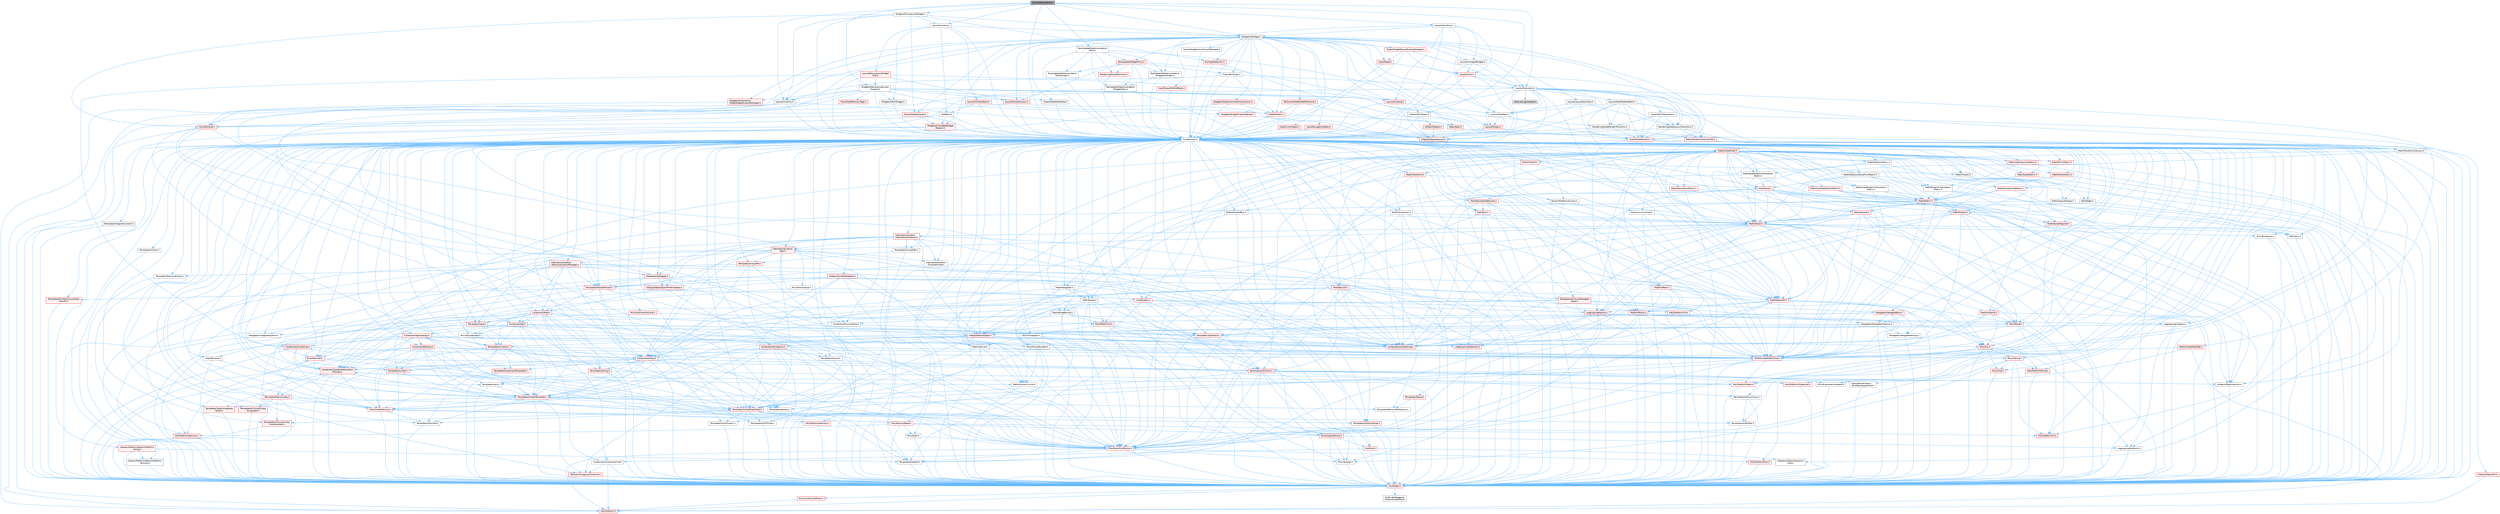 digraph "SInvalidationPanel.h"
{
 // INTERACTIVE_SVG=YES
 // LATEX_PDF_SIZE
  bgcolor="transparent";
  edge [fontname=Helvetica,fontsize=10,labelfontname=Helvetica,labelfontsize=10];
  node [fontname=Helvetica,fontsize=10,shape=box,height=0.2,width=0.4];
  Node1 [id="Node000001",label="SInvalidationPanel.h",height=0.2,width=0.4,color="gray40", fillcolor="grey60", style="filled", fontcolor="black",tooltip=" "];
  Node1 -> Node2 [id="edge1_Node000001_Node000002",color="steelblue1",style="solid",tooltip=" "];
  Node2 [id="Node000002",label="CoreMinimal.h",height=0.2,width=0.4,color="grey40", fillcolor="white", style="filled",URL="$d7/d67/CoreMinimal_8h.html",tooltip=" "];
  Node2 -> Node3 [id="edge2_Node000002_Node000003",color="steelblue1",style="solid",tooltip=" "];
  Node3 [id="Node000003",label="CoreTypes.h",height=0.2,width=0.4,color="red", fillcolor="#FFF0F0", style="filled",URL="$dc/dec/CoreTypes_8h.html",tooltip=" "];
  Node3 -> Node4 [id="edge3_Node000003_Node000004",color="steelblue1",style="solid",tooltip=" "];
  Node4 [id="Node000004",label="HAL/Platform.h",height=0.2,width=0.4,color="red", fillcolor="#FFF0F0", style="filled",URL="$d9/dd0/Platform_8h.html",tooltip=" "];
  Node3 -> Node14 [id="edge4_Node000003_Node000014",color="steelblue1",style="solid",tooltip=" "];
  Node14 [id="Node000014",label="ProfilingDebugging\l/UMemoryDefines.h",height=0.2,width=0.4,color="grey40", fillcolor="white", style="filled",URL="$d2/da2/UMemoryDefines_8h.html",tooltip=" "];
  Node3 -> Node15 [id="edge5_Node000003_Node000015",color="steelblue1",style="solid",tooltip=" "];
  Node15 [id="Node000015",label="Misc/CoreMiscDefines.h",height=0.2,width=0.4,color="red", fillcolor="#FFF0F0", style="filled",URL="$da/d38/CoreMiscDefines_8h.html",tooltip=" "];
  Node15 -> Node4 [id="edge6_Node000015_Node000004",color="steelblue1",style="solid",tooltip=" "];
  Node2 -> Node17 [id="edge7_Node000002_Node000017",color="steelblue1",style="solid",tooltip=" "];
  Node17 [id="Node000017",label="CoreFwd.h",height=0.2,width=0.4,color="red", fillcolor="#FFF0F0", style="filled",URL="$d1/d1e/CoreFwd_8h.html",tooltip=" "];
  Node17 -> Node3 [id="edge8_Node000017_Node000003",color="steelblue1",style="solid",tooltip=" "];
  Node17 -> Node18 [id="edge9_Node000017_Node000018",color="steelblue1",style="solid",tooltip=" "];
  Node18 [id="Node000018",label="Containers/ContainersFwd.h",height=0.2,width=0.4,color="grey40", fillcolor="white", style="filled",URL="$d4/d0a/ContainersFwd_8h.html",tooltip=" "];
  Node18 -> Node4 [id="edge10_Node000018_Node000004",color="steelblue1",style="solid",tooltip=" "];
  Node18 -> Node3 [id="edge11_Node000018_Node000003",color="steelblue1",style="solid",tooltip=" "];
  Node18 -> Node19 [id="edge12_Node000018_Node000019",color="steelblue1",style="solid",tooltip=" "];
  Node19 [id="Node000019",label="Traits/IsContiguousContainer.h",height=0.2,width=0.4,color="red", fillcolor="#FFF0F0", style="filled",URL="$d5/d3c/IsContiguousContainer_8h.html",tooltip=" "];
  Node19 -> Node3 [id="edge13_Node000019_Node000003",color="steelblue1",style="solid",tooltip=" "];
  Node17 -> Node23 [id="edge14_Node000017_Node000023",color="steelblue1",style="solid",tooltip=" "];
  Node23 [id="Node000023",label="UObject/UObjectHierarchy\lFwd.h",height=0.2,width=0.4,color="grey40", fillcolor="white", style="filled",URL="$d3/d13/UObjectHierarchyFwd_8h.html",tooltip=" "];
  Node2 -> Node23 [id="edge15_Node000002_Node000023",color="steelblue1",style="solid",tooltip=" "];
  Node2 -> Node18 [id="edge16_Node000002_Node000018",color="steelblue1",style="solid",tooltip=" "];
  Node2 -> Node24 [id="edge17_Node000002_Node000024",color="steelblue1",style="solid",tooltip=" "];
  Node24 [id="Node000024",label="Misc/VarArgs.h",height=0.2,width=0.4,color="grey40", fillcolor="white", style="filled",URL="$d5/d6f/VarArgs_8h.html",tooltip=" "];
  Node24 -> Node3 [id="edge18_Node000024_Node000003",color="steelblue1",style="solid",tooltip=" "];
  Node2 -> Node25 [id="edge19_Node000002_Node000025",color="steelblue1",style="solid",tooltip=" "];
  Node25 [id="Node000025",label="Logging/LogVerbosity.h",height=0.2,width=0.4,color="grey40", fillcolor="white", style="filled",URL="$d2/d8f/LogVerbosity_8h.html",tooltip=" "];
  Node25 -> Node3 [id="edge20_Node000025_Node000003",color="steelblue1",style="solid",tooltip=" "];
  Node2 -> Node26 [id="edge21_Node000002_Node000026",color="steelblue1",style="solid",tooltip=" "];
  Node26 [id="Node000026",label="Misc/OutputDevice.h",height=0.2,width=0.4,color="red", fillcolor="#FFF0F0", style="filled",URL="$d7/d32/OutputDevice_8h.html",tooltip=" "];
  Node26 -> Node17 [id="edge22_Node000026_Node000017",color="steelblue1",style="solid",tooltip=" "];
  Node26 -> Node3 [id="edge23_Node000026_Node000003",color="steelblue1",style="solid",tooltip=" "];
  Node26 -> Node25 [id="edge24_Node000026_Node000025",color="steelblue1",style="solid",tooltip=" "];
  Node26 -> Node24 [id="edge25_Node000026_Node000024",color="steelblue1",style="solid",tooltip=" "];
  Node2 -> Node32 [id="edge26_Node000002_Node000032",color="steelblue1",style="solid",tooltip=" "];
  Node32 [id="Node000032",label="HAL/PlatformCrt.h",height=0.2,width=0.4,color="red", fillcolor="#FFF0F0", style="filled",URL="$d8/d75/PlatformCrt_8h.html",tooltip=" "];
  Node2 -> Node42 [id="edge27_Node000002_Node000042",color="steelblue1",style="solid",tooltip=" "];
  Node42 [id="Node000042",label="HAL/PlatformMisc.h",height=0.2,width=0.4,color="red", fillcolor="#FFF0F0", style="filled",URL="$d0/df5/PlatformMisc_8h.html",tooltip=" "];
  Node42 -> Node3 [id="edge28_Node000042_Node000003",color="steelblue1",style="solid",tooltip=" "];
  Node2 -> Node61 [id="edge29_Node000002_Node000061",color="steelblue1",style="solid",tooltip=" "];
  Node61 [id="Node000061",label="Misc/AssertionMacros.h",height=0.2,width=0.4,color="red", fillcolor="#FFF0F0", style="filled",URL="$d0/dfa/AssertionMacros_8h.html",tooltip=" "];
  Node61 -> Node3 [id="edge30_Node000061_Node000003",color="steelblue1",style="solid",tooltip=" "];
  Node61 -> Node4 [id="edge31_Node000061_Node000004",color="steelblue1",style="solid",tooltip=" "];
  Node61 -> Node42 [id="edge32_Node000061_Node000042",color="steelblue1",style="solid",tooltip=" "];
  Node61 -> Node62 [id="edge33_Node000061_Node000062",color="steelblue1",style="solid",tooltip=" "];
  Node62 [id="Node000062",label="Templates/EnableIf.h",height=0.2,width=0.4,color="grey40", fillcolor="white", style="filled",URL="$d7/d60/EnableIf_8h.html",tooltip=" "];
  Node62 -> Node3 [id="edge34_Node000062_Node000003",color="steelblue1",style="solid",tooltip=" "];
  Node61 -> Node24 [id="edge35_Node000061_Node000024",color="steelblue1",style="solid",tooltip=" "];
  Node2 -> Node70 [id="edge36_Node000002_Node000070",color="steelblue1",style="solid",tooltip=" "];
  Node70 [id="Node000070",label="Templates/IsPointer.h",height=0.2,width=0.4,color="grey40", fillcolor="white", style="filled",URL="$d7/d05/IsPointer_8h.html",tooltip=" "];
  Node70 -> Node3 [id="edge37_Node000070_Node000003",color="steelblue1",style="solid",tooltip=" "];
  Node2 -> Node71 [id="edge38_Node000002_Node000071",color="steelblue1",style="solid",tooltip=" "];
  Node71 [id="Node000071",label="HAL/PlatformMemory.h",height=0.2,width=0.4,color="red", fillcolor="#FFF0F0", style="filled",URL="$de/d68/PlatformMemory_8h.html",tooltip=" "];
  Node71 -> Node3 [id="edge39_Node000071_Node000003",color="steelblue1",style="solid",tooltip=" "];
  Node2 -> Node54 [id="edge40_Node000002_Node000054",color="steelblue1",style="solid",tooltip=" "];
  Node54 [id="Node000054",label="HAL/PlatformAtomics.h",height=0.2,width=0.4,color="red", fillcolor="#FFF0F0", style="filled",URL="$d3/d36/PlatformAtomics_8h.html",tooltip=" "];
  Node54 -> Node3 [id="edge41_Node000054_Node000003",color="steelblue1",style="solid",tooltip=" "];
  Node2 -> Node76 [id="edge42_Node000002_Node000076",color="steelblue1",style="solid",tooltip=" "];
  Node76 [id="Node000076",label="Misc/Exec.h",height=0.2,width=0.4,color="grey40", fillcolor="white", style="filled",URL="$de/ddb/Exec_8h.html",tooltip=" "];
  Node76 -> Node3 [id="edge43_Node000076_Node000003",color="steelblue1",style="solid",tooltip=" "];
  Node76 -> Node61 [id="edge44_Node000076_Node000061",color="steelblue1",style="solid",tooltip=" "];
  Node2 -> Node77 [id="edge45_Node000002_Node000077",color="steelblue1",style="solid",tooltip=" "];
  Node77 [id="Node000077",label="HAL/MemoryBase.h",height=0.2,width=0.4,color="red", fillcolor="#FFF0F0", style="filled",URL="$d6/d9f/MemoryBase_8h.html",tooltip=" "];
  Node77 -> Node3 [id="edge46_Node000077_Node000003",color="steelblue1",style="solid",tooltip=" "];
  Node77 -> Node54 [id="edge47_Node000077_Node000054",color="steelblue1",style="solid",tooltip=" "];
  Node77 -> Node32 [id="edge48_Node000077_Node000032",color="steelblue1",style="solid",tooltip=" "];
  Node77 -> Node76 [id="edge49_Node000077_Node000076",color="steelblue1",style="solid",tooltip=" "];
  Node77 -> Node26 [id="edge50_Node000077_Node000026",color="steelblue1",style="solid",tooltip=" "];
  Node2 -> Node87 [id="edge51_Node000002_Node000087",color="steelblue1",style="solid",tooltip=" "];
  Node87 [id="Node000087",label="HAL/UnrealMemory.h",height=0.2,width=0.4,color="red", fillcolor="#FFF0F0", style="filled",URL="$d9/d96/UnrealMemory_8h.html",tooltip=" "];
  Node87 -> Node3 [id="edge52_Node000087_Node000003",color="steelblue1",style="solid",tooltip=" "];
  Node87 -> Node77 [id="edge53_Node000087_Node000077",color="steelblue1",style="solid",tooltip=" "];
  Node87 -> Node71 [id="edge54_Node000087_Node000071",color="steelblue1",style="solid",tooltip=" "];
  Node87 -> Node70 [id="edge55_Node000087_Node000070",color="steelblue1",style="solid",tooltip=" "];
  Node2 -> Node89 [id="edge56_Node000002_Node000089",color="steelblue1",style="solid",tooltip=" "];
  Node89 [id="Node000089",label="Templates/IsArithmetic.h",height=0.2,width=0.4,color="grey40", fillcolor="white", style="filled",URL="$d2/d5d/IsArithmetic_8h.html",tooltip=" "];
  Node89 -> Node3 [id="edge57_Node000089_Node000003",color="steelblue1",style="solid",tooltip=" "];
  Node2 -> Node83 [id="edge58_Node000002_Node000083",color="steelblue1",style="solid",tooltip=" "];
  Node83 [id="Node000083",label="Templates/AndOrNot.h",height=0.2,width=0.4,color="grey40", fillcolor="white", style="filled",URL="$db/d0a/AndOrNot_8h.html",tooltip=" "];
  Node83 -> Node3 [id="edge59_Node000083_Node000003",color="steelblue1",style="solid",tooltip=" "];
  Node2 -> Node90 [id="edge60_Node000002_Node000090",color="steelblue1",style="solid",tooltip=" "];
  Node90 [id="Node000090",label="Templates/IsPODType.h",height=0.2,width=0.4,color="grey40", fillcolor="white", style="filled",URL="$d7/db1/IsPODType_8h.html",tooltip=" "];
  Node90 -> Node3 [id="edge61_Node000090_Node000003",color="steelblue1",style="solid",tooltip=" "];
  Node2 -> Node91 [id="edge62_Node000002_Node000091",color="steelblue1",style="solid",tooltip=" "];
  Node91 [id="Node000091",label="Templates/IsUECoreType.h",height=0.2,width=0.4,color="red", fillcolor="#FFF0F0", style="filled",URL="$d1/db8/IsUECoreType_8h.html",tooltip=" "];
  Node91 -> Node3 [id="edge63_Node000091_Node000003",color="steelblue1",style="solid",tooltip=" "];
  Node2 -> Node84 [id="edge64_Node000002_Node000084",color="steelblue1",style="solid",tooltip=" "];
  Node84 [id="Node000084",label="Templates/IsTriviallyCopy\lConstructible.h",height=0.2,width=0.4,color="red", fillcolor="#FFF0F0", style="filled",URL="$d3/d78/IsTriviallyCopyConstructible_8h.html",tooltip=" "];
  Node84 -> Node3 [id="edge65_Node000084_Node000003",color="steelblue1",style="solid",tooltip=" "];
  Node2 -> Node92 [id="edge66_Node000002_Node000092",color="steelblue1",style="solid",tooltip=" "];
  Node92 [id="Node000092",label="Templates/UnrealTypeTraits.h",height=0.2,width=0.4,color="red", fillcolor="#FFF0F0", style="filled",URL="$d2/d2d/UnrealTypeTraits_8h.html",tooltip=" "];
  Node92 -> Node3 [id="edge67_Node000092_Node000003",color="steelblue1",style="solid",tooltip=" "];
  Node92 -> Node70 [id="edge68_Node000092_Node000070",color="steelblue1",style="solid",tooltip=" "];
  Node92 -> Node61 [id="edge69_Node000092_Node000061",color="steelblue1",style="solid",tooltip=" "];
  Node92 -> Node83 [id="edge70_Node000092_Node000083",color="steelblue1",style="solid",tooltip=" "];
  Node92 -> Node62 [id="edge71_Node000092_Node000062",color="steelblue1",style="solid",tooltip=" "];
  Node92 -> Node89 [id="edge72_Node000092_Node000089",color="steelblue1",style="solid",tooltip=" "];
  Node92 -> Node90 [id="edge73_Node000092_Node000090",color="steelblue1",style="solid",tooltip=" "];
  Node92 -> Node91 [id="edge74_Node000092_Node000091",color="steelblue1",style="solid",tooltip=" "];
  Node92 -> Node84 [id="edge75_Node000092_Node000084",color="steelblue1",style="solid",tooltip=" "];
  Node2 -> Node62 [id="edge76_Node000002_Node000062",color="steelblue1",style="solid",tooltip=" "];
  Node2 -> Node94 [id="edge77_Node000002_Node000094",color="steelblue1",style="solid",tooltip=" "];
  Node94 [id="Node000094",label="Templates/RemoveReference.h",height=0.2,width=0.4,color="grey40", fillcolor="white", style="filled",URL="$da/dbe/RemoveReference_8h.html",tooltip=" "];
  Node94 -> Node3 [id="edge78_Node000094_Node000003",color="steelblue1",style="solid",tooltip=" "];
  Node2 -> Node95 [id="edge79_Node000002_Node000095",color="steelblue1",style="solid",tooltip=" "];
  Node95 [id="Node000095",label="Templates/IntegralConstant.h",height=0.2,width=0.4,color="grey40", fillcolor="white", style="filled",URL="$db/d1b/IntegralConstant_8h.html",tooltip=" "];
  Node95 -> Node3 [id="edge80_Node000095_Node000003",color="steelblue1",style="solid",tooltip=" "];
  Node2 -> Node96 [id="edge81_Node000002_Node000096",color="steelblue1",style="solid",tooltip=" "];
  Node96 [id="Node000096",label="Templates/IsClass.h",height=0.2,width=0.4,color="grey40", fillcolor="white", style="filled",URL="$db/dcb/IsClass_8h.html",tooltip=" "];
  Node96 -> Node3 [id="edge82_Node000096_Node000003",color="steelblue1",style="solid",tooltip=" "];
  Node2 -> Node97 [id="edge83_Node000002_Node000097",color="steelblue1",style="solid",tooltip=" "];
  Node97 [id="Node000097",label="Templates/TypeCompatible\lBytes.h",height=0.2,width=0.4,color="red", fillcolor="#FFF0F0", style="filled",URL="$df/d0a/TypeCompatibleBytes_8h.html",tooltip=" "];
  Node97 -> Node3 [id="edge84_Node000097_Node000003",color="steelblue1",style="solid",tooltip=" "];
  Node2 -> Node19 [id="edge85_Node000002_Node000019",color="steelblue1",style="solid",tooltip=" "];
  Node2 -> Node98 [id="edge86_Node000002_Node000098",color="steelblue1",style="solid",tooltip=" "];
  Node98 [id="Node000098",label="Templates/UnrealTemplate.h",height=0.2,width=0.4,color="red", fillcolor="#FFF0F0", style="filled",URL="$d4/d24/UnrealTemplate_8h.html",tooltip=" "];
  Node98 -> Node3 [id="edge87_Node000098_Node000003",color="steelblue1",style="solid",tooltip=" "];
  Node98 -> Node70 [id="edge88_Node000098_Node000070",color="steelblue1",style="solid",tooltip=" "];
  Node98 -> Node87 [id="edge89_Node000098_Node000087",color="steelblue1",style="solid",tooltip=" "];
  Node98 -> Node92 [id="edge90_Node000098_Node000092",color="steelblue1",style="solid",tooltip=" "];
  Node98 -> Node94 [id="edge91_Node000098_Node000094",color="steelblue1",style="solid",tooltip=" "];
  Node98 -> Node97 [id="edge92_Node000098_Node000097",color="steelblue1",style="solid",tooltip=" "];
  Node98 -> Node65 [id="edge93_Node000098_Node000065",color="steelblue1",style="solid",tooltip=" "];
  Node65 [id="Node000065",label="Templates/Identity.h",height=0.2,width=0.4,color="grey40", fillcolor="white", style="filled",URL="$d0/dd5/Identity_8h.html",tooltip=" "];
  Node98 -> Node19 [id="edge94_Node000098_Node000019",color="steelblue1",style="solid",tooltip=" "];
  Node2 -> Node47 [id="edge95_Node000002_Node000047",color="steelblue1",style="solid",tooltip=" "];
  Node47 [id="Node000047",label="Math/NumericLimits.h",height=0.2,width=0.4,color="grey40", fillcolor="white", style="filled",URL="$df/d1b/NumericLimits_8h.html",tooltip=" "];
  Node47 -> Node3 [id="edge96_Node000047_Node000003",color="steelblue1",style="solid",tooltip=" "];
  Node2 -> Node102 [id="edge97_Node000002_Node000102",color="steelblue1",style="solid",tooltip=" "];
  Node102 [id="Node000102",label="HAL/PlatformMath.h",height=0.2,width=0.4,color="red", fillcolor="#FFF0F0", style="filled",URL="$dc/d53/PlatformMath_8h.html",tooltip=" "];
  Node102 -> Node3 [id="edge98_Node000102_Node000003",color="steelblue1",style="solid",tooltip=" "];
  Node2 -> Node85 [id="edge99_Node000002_Node000085",color="steelblue1",style="solid",tooltip=" "];
  Node85 [id="Node000085",label="Templates/IsTriviallyCopy\lAssignable.h",height=0.2,width=0.4,color="red", fillcolor="#FFF0F0", style="filled",URL="$d2/df2/IsTriviallyCopyAssignable_8h.html",tooltip=" "];
  Node85 -> Node3 [id="edge100_Node000085_Node000003",color="steelblue1",style="solid",tooltip=" "];
  Node2 -> Node110 [id="edge101_Node000002_Node000110",color="steelblue1",style="solid",tooltip=" "];
  Node110 [id="Node000110",label="Templates/MemoryOps.h",height=0.2,width=0.4,color="red", fillcolor="#FFF0F0", style="filled",URL="$db/dea/MemoryOps_8h.html",tooltip=" "];
  Node110 -> Node3 [id="edge102_Node000110_Node000003",color="steelblue1",style="solid",tooltip=" "];
  Node110 -> Node87 [id="edge103_Node000110_Node000087",color="steelblue1",style="solid",tooltip=" "];
  Node110 -> Node85 [id="edge104_Node000110_Node000085",color="steelblue1",style="solid",tooltip=" "];
  Node110 -> Node84 [id="edge105_Node000110_Node000084",color="steelblue1",style="solid",tooltip=" "];
  Node110 -> Node92 [id="edge106_Node000110_Node000092",color="steelblue1",style="solid",tooltip=" "];
  Node2 -> Node111 [id="edge107_Node000002_Node000111",color="steelblue1",style="solid",tooltip=" "];
  Node111 [id="Node000111",label="Containers/ContainerAllocation\lPolicies.h",height=0.2,width=0.4,color="red", fillcolor="#FFF0F0", style="filled",URL="$d7/dff/ContainerAllocationPolicies_8h.html",tooltip=" "];
  Node111 -> Node3 [id="edge108_Node000111_Node000003",color="steelblue1",style="solid",tooltip=" "];
  Node111 -> Node111 [id="edge109_Node000111_Node000111",color="steelblue1",style="solid",tooltip=" "];
  Node111 -> Node102 [id="edge110_Node000111_Node000102",color="steelblue1",style="solid",tooltip=" "];
  Node111 -> Node87 [id="edge111_Node000111_Node000087",color="steelblue1",style="solid",tooltip=" "];
  Node111 -> Node47 [id="edge112_Node000111_Node000047",color="steelblue1",style="solid",tooltip=" "];
  Node111 -> Node61 [id="edge113_Node000111_Node000061",color="steelblue1",style="solid",tooltip=" "];
  Node111 -> Node110 [id="edge114_Node000111_Node000110",color="steelblue1",style="solid",tooltip=" "];
  Node111 -> Node97 [id="edge115_Node000111_Node000097",color="steelblue1",style="solid",tooltip=" "];
  Node2 -> Node114 [id="edge116_Node000002_Node000114",color="steelblue1",style="solid",tooltip=" "];
  Node114 [id="Node000114",label="Templates/IsEnumClass.h",height=0.2,width=0.4,color="grey40", fillcolor="white", style="filled",URL="$d7/d15/IsEnumClass_8h.html",tooltip=" "];
  Node114 -> Node3 [id="edge117_Node000114_Node000003",color="steelblue1",style="solid",tooltip=" "];
  Node114 -> Node83 [id="edge118_Node000114_Node000083",color="steelblue1",style="solid",tooltip=" "];
  Node2 -> Node115 [id="edge119_Node000002_Node000115",color="steelblue1",style="solid",tooltip=" "];
  Node115 [id="Node000115",label="HAL/PlatformProperties.h",height=0.2,width=0.4,color="red", fillcolor="#FFF0F0", style="filled",URL="$d9/db0/PlatformProperties_8h.html",tooltip=" "];
  Node115 -> Node3 [id="edge120_Node000115_Node000003",color="steelblue1",style="solid",tooltip=" "];
  Node2 -> Node118 [id="edge121_Node000002_Node000118",color="steelblue1",style="solid",tooltip=" "];
  Node118 [id="Node000118",label="Misc/EngineVersionBase.h",height=0.2,width=0.4,color="grey40", fillcolor="white", style="filled",URL="$d5/d2b/EngineVersionBase_8h.html",tooltip=" "];
  Node118 -> Node3 [id="edge122_Node000118_Node000003",color="steelblue1",style="solid",tooltip=" "];
  Node2 -> Node119 [id="edge123_Node000002_Node000119",color="steelblue1",style="solid",tooltip=" "];
  Node119 [id="Node000119",label="Internationalization\l/TextNamespaceFwd.h",height=0.2,width=0.4,color="grey40", fillcolor="white", style="filled",URL="$d8/d97/TextNamespaceFwd_8h.html",tooltip=" "];
  Node119 -> Node3 [id="edge124_Node000119_Node000003",color="steelblue1",style="solid",tooltip=" "];
  Node2 -> Node120 [id="edge125_Node000002_Node000120",color="steelblue1",style="solid",tooltip=" "];
  Node120 [id="Node000120",label="Serialization/Archive.h",height=0.2,width=0.4,color="red", fillcolor="#FFF0F0", style="filled",URL="$d7/d3b/Archive_8h.html",tooltip=" "];
  Node120 -> Node17 [id="edge126_Node000120_Node000017",color="steelblue1",style="solid",tooltip=" "];
  Node120 -> Node3 [id="edge127_Node000120_Node000003",color="steelblue1",style="solid",tooltip=" "];
  Node120 -> Node115 [id="edge128_Node000120_Node000115",color="steelblue1",style="solid",tooltip=" "];
  Node120 -> Node119 [id="edge129_Node000120_Node000119",color="steelblue1",style="solid",tooltip=" "];
  Node120 -> Node61 [id="edge130_Node000120_Node000061",color="steelblue1",style="solid",tooltip=" "];
  Node120 -> Node118 [id="edge131_Node000120_Node000118",color="steelblue1",style="solid",tooltip=" "];
  Node120 -> Node24 [id="edge132_Node000120_Node000024",color="steelblue1",style="solid",tooltip=" "];
  Node120 -> Node62 [id="edge133_Node000120_Node000062",color="steelblue1",style="solid",tooltip=" "];
  Node120 -> Node114 [id="edge134_Node000120_Node000114",color="steelblue1",style="solid",tooltip=" "];
  Node120 -> Node98 [id="edge135_Node000120_Node000098",color="steelblue1",style="solid",tooltip=" "];
  Node120 -> Node123 [id="edge136_Node000120_Node000123",color="steelblue1",style="solid",tooltip=" "];
  Node123 [id="Node000123",label="UObject/ObjectVersion.h",height=0.2,width=0.4,color="grey40", fillcolor="white", style="filled",URL="$da/d63/ObjectVersion_8h.html",tooltip=" "];
  Node123 -> Node3 [id="edge137_Node000123_Node000003",color="steelblue1",style="solid",tooltip=" "];
  Node2 -> Node124 [id="edge138_Node000002_Node000124",color="steelblue1",style="solid",tooltip=" "];
  Node124 [id="Node000124",label="Templates/Less.h",height=0.2,width=0.4,color="grey40", fillcolor="white", style="filled",URL="$de/dc8/Less_8h.html",tooltip=" "];
  Node124 -> Node3 [id="edge139_Node000124_Node000003",color="steelblue1",style="solid",tooltip=" "];
  Node124 -> Node98 [id="edge140_Node000124_Node000098",color="steelblue1",style="solid",tooltip=" "];
  Node2 -> Node125 [id="edge141_Node000002_Node000125",color="steelblue1",style="solid",tooltip=" "];
  Node125 [id="Node000125",label="Templates/Sorting.h",height=0.2,width=0.4,color="red", fillcolor="#FFF0F0", style="filled",URL="$d3/d9e/Sorting_8h.html",tooltip=" "];
  Node125 -> Node3 [id="edge142_Node000125_Node000003",color="steelblue1",style="solid",tooltip=" "];
  Node125 -> Node102 [id="edge143_Node000125_Node000102",color="steelblue1",style="solid",tooltip=" "];
  Node125 -> Node124 [id="edge144_Node000125_Node000124",color="steelblue1",style="solid",tooltip=" "];
  Node2 -> Node136 [id="edge145_Node000002_Node000136",color="steelblue1",style="solid",tooltip=" "];
  Node136 [id="Node000136",label="Misc/Char.h",height=0.2,width=0.4,color="red", fillcolor="#FFF0F0", style="filled",URL="$d0/d58/Char_8h.html",tooltip=" "];
  Node136 -> Node3 [id="edge146_Node000136_Node000003",color="steelblue1",style="solid",tooltip=" "];
  Node2 -> Node139 [id="edge147_Node000002_Node000139",color="steelblue1",style="solid",tooltip=" "];
  Node139 [id="Node000139",label="GenericPlatform/GenericPlatform\lStricmp.h",height=0.2,width=0.4,color="grey40", fillcolor="white", style="filled",URL="$d2/d86/GenericPlatformStricmp_8h.html",tooltip=" "];
  Node139 -> Node3 [id="edge148_Node000139_Node000003",color="steelblue1",style="solid",tooltip=" "];
  Node2 -> Node140 [id="edge149_Node000002_Node000140",color="steelblue1",style="solid",tooltip=" "];
  Node140 [id="Node000140",label="GenericPlatform/GenericPlatform\lString.h",height=0.2,width=0.4,color="red", fillcolor="#FFF0F0", style="filled",URL="$dd/d20/GenericPlatformString_8h.html",tooltip=" "];
  Node140 -> Node3 [id="edge150_Node000140_Node000003",color="steelblue1",style="solid",tooltip=" "];
  Node140 -> Node139 [id="edge151_Node000140_Node000139",color="steelblue1",style="solid",tooltip=" "];
  Node140 -> Node62 [id="edge152_Node000140_Node000062",color="steelblue1",style="solid",tooltip=" "];
  Node2 -> Node73 [id="edge153_Node000002_Node000073",color="steelblue1",style="solid",tooltip=" "];
  Node73 [id="Node000073",label="HAL/PlatformString.h",height=0.2,width=0.4,color="red", fillcolor="#FFF0F0", style="filled",URL="$db/db5/PlatformString_8h.html",tooltip=" "];
  Node73 -> Node3 [id="edge154_Node000073_Node000003",color="steelblue1",style="solid",tooltip=" "];
  Node2 -> Node143 [id="edge155_Node000002_Node000143",color="steelblue1",style="solid",tooltip=" "];
  Node143 [id="Node000143",label="Misc/CString.h",height=0.2,width=0.4,color="red", fillcolor="#FFF0F0", style="filled",URL="$d2/d49/CString_8h.html",tooltip=" "];
  Node143 -> Node3 [id="edge156_Node000143_Node000003",color="steelblue1",style="solid",tooltip=" "];
  Node143 -> Node32 [id="edge157_Node000143_Node000032",color="steelblue1",style="solid",tooltip=" "];
  Node143 -> Node73 [id="edge158_Node000143_Node000073",color="steelblue1",style="solid",tooltip=" "];
  Node143 -> Node61 [id="edge159_Node000143_Node000061",color="steelblue1",style="solid",tooltip=" "];
  Node143 -> Node136 [id="edge160_Node000143_Node000136",color="steelblue1",style="solid",tooltip=" "];
  Node143 -> Node24 [id="edge161_Node000143_Node000024",color="steelblue1",style="solid",tooltip=" "];
  Node2 -> Node144 [id="edge162_Node000002_Node000144",color="steelblue1",style="solid",tooltip=" "];
  Node144 [id="Node000144",label="Misc/Crc.h",height=0.2,width=0.4,color="red", fillcolor="#FFF0F0", style="filled",URL="$d4/dd2/Crc_8h.html",tooltip=" "];
  Node144 -> Node3 [id="edge163_Node000144_Node000003",color="steelblue1",style="solid",tooltip=" "];
  Node144 -> Node73 [id="edge164_Node000144_Node000073",color="steelblue1",style="solid",tooltip=" "];
  Node144 -> Node61 [id="edge165_Node000144_Node000061",color="steelblue1",style="solid",tooltip=" "];
  Node144 -> Node143 [id="edge166_Node000144_Node000143",color="steelblue1",style="solid",tooltip=" "];
  Node144 -> Node136 [id="edge167_Node000144_Node000136",color="steelblue1",style="solid",tooltip=" "];
  Node144 -> Node92 [id="edge168_Node000144_Node000092",color="steelblue1",style="solid",tooltip=" "];
  Node2 -> Node135 [id="edge169_Node000002_Node000135",color="steelblue1",style="solid",tooltip=" "];
  Node135 [id="Node000135",label="Math/UnrealMathUtility.h",height=0.2,width=0.4,color="red", fillcolor="#FFF0F0", style="filled",URL="$db/db8/UnrealMathUtility_8h.html",tooltip=" "];
  Node135 -> Node3 [id="edge170_Node000135_Node000003",color="steelblue1",style="solid",tooltip=" "];
  Node135 -> Node61 [id="edge171_Node000135_Node000061",color="steelblue1",style="solid",tooltip=" "];
  Node135 -> Node102 [id="edge172_Node000135_Node000102",color="steelblue1",style="solid",tooltip=" "];
  Node135 -> Node65 [id="edge173_Node000135_Node000065",color="steelblue1",style="solid",tooltip=" "];
  Node2 -> Node145 [id="edge174_Node000002_Node000145",color="steelblue1",style="solid",tooltip=" "];
  Node145 [id="Node000145",label="Containers/UnrealString.h",height=0.2,width=0.4,color="red", fillcolor="#FFF0F0", style="filled",URL="$d5/dba/UnrealString_8h.html",tooltip=" "];
  Node2 -> Node149 [id="edge175_Node000002_Node000149",color="steelblue1",style="solid",tooltip=" "];
  Node149 [id="Node000149",label="Containers/Array.h",height=0.2,width=0.4,color="red", fillcolor="#FFF0F0", style="filled",URL="$df/dd0/Array_8h.html",tooltip=" "];
  Node149 -> Node3 [id="edge176_Node000149_Node000003",color="steelblue1",style="solid",tooltip=" "];
  Node149 -> Node61 [id="edge177_Node000149_Node000061",color="steelblue1",style="solid",tooltip=" "];
  Node149 -> Node87 [id="edge178_Node000149_Node000087",color="steelblue1",style="solid",tooltip=" "];
  Node149 -> Node92 [id="edge179_Node000149_Node000092",color="steelblue1",style="solid",tooltip=" "];
  Node149 -> Node98 [id="edge180_Node000149_Node000098",color="steelblue1",style="solid",tooltip=" "];
  Node149 -> Node111 [id="edge181_Node000149_Node000111",color="steelblue1",style="solid",tooltip=" "];
  Node149 -> Node120 [id="edge182_Node000149_Node000120",color="steelblue1",style="solid",tooltip=" "];
  Node149 -> Node128 [id="edge183_Node000149_Node000128",color="steelblue1",style="solid",tooltip=" "];
  Node128 [id="Node000128",label="Templates/Invoke.h",height=0.2,width=0.4,color="red", fillcolor="#FFF0F0", style="filled",URL="$d7/deb/Invoke_8h.html",tooltip=" "];
  Node128 -> Node3 [id="edge184_Node000128_Node000003",color="steelblue1",style="solid",tooltip=" "];
  Node128 -> Node98 [id="edge185_Node000128_Node000098",color="steelblue1",style="solid",tooltip=" "];
  Node149 -> Node124 [id="edge186_Node000149_Node000124",color="steelblue1",style="solid",tooltip=" "];
  Node149 -> Node125 [id="edge187_Node000149_Node000125",color="steelblue1",style="solid",tooltip=" "];
  Node149 -> Node172 [id="edge188_Node000149_Node000172",color="steelblue1",style="solid",tooltip=" "];
  Node172 [id="Node000172",label="Templates/AlignmentTemplates.h",height=0.2,width=0.4,color="red", fillcolor="#FFF0F0", style="filled",URL="$dd/d32/AlignmentTemplates_8h.html",tooltip=" "];
  Node172 -> Node3 [id="edge189_Node000172_Node000003",color="steelblue1",style="solid",tooltip=" "];
  Node172 -> Node70 [id="edge190_Node000172_Node000070",color="steelblue1",style="solid",tooltip=" "];
  Node2 -> Node173 [id="edge191_Node000002_Node000173",color="steelblue1",style="solid",tooltip=" "];
  Node173 [id="Node000173",label="Misc/FrameNumber.h",height=0.2,width=0.4,color="grey40", fillcolor="white", style="filled",URL="$dd/dbd/FrameNumber_8h.html",tooltip=" "];
  Node173 -> Node3 [id="edge192_Node000173_Node000003",color="steelblue1",style="solid",tooltip=" "];
  Node173 -> Node47 [id="edge193_Node000173_Node000047",color="steelblue1",style="solid",tooltip=" "];
  Node173 -> Node135 [id="edge194_Node000173_Node000135",color="steelblue1",style="solid",tooltip=" "];
  Node173 -> Node62 [id="edge195_Node000173_Node000062",color="steelblue1",style="solid",tooltip=" "];
  Node173 -> Node92 [id="edge196_Node000173_Node000092",color="steelblue1",style="solid",tooltip=" "];
  Node2 -> Node174 [id="edge197_Node000002_Node000174",color="steelblue1",style="solid",tooltip=" "];
  Node174 [id="Node000174",label="Misc/Timespan.h",height=0.2,width=0.4,color="grey40", fillcolor="white", style="filled",URL="$da/dd9/Timespan_8h.html",tooltip=" "];
  Node174 -> Node3 [id="edge198_Node000174_Node000003",color="steelblue1",style="solid",tooltip=" "];
  Node174 -> Node175 [id="edge199_Node000174_Node000175",color="steelblue1",style="solid",tooltip=" "];
  Node175 [id="Node000175",label="Math/Interval.h",height=0.2,width=0.4,color="grey40", fillcolor="white", style="filled",URL="$d1/d55/Interval_8h.html",tooltip=" "];
  Node175 -> Node3 [id="edge200_Node000175_Node000003",color="steelblue1",style="solid",tooltip=" "];
  Node175 -> Node89 [id="edge201_Node000175_Node000089",color="steelblue1",style="solid",tooltip=" "];
  Node175 -> Node92 [id="edge202_Node000175_Node000092",color="steelblue1",style="solid",tooltip=" "];
  Node175 -> Node47 [id="edge203_Node000175_Node000047",color="steelblue1",style="solid",tooltip=" "];
  Node175 -> Node135 [id="edge204_Node000175_Node000135",color="steelblue1",style="solid",tooltip=" "];
  Node174 -> Node135 [id="edge205_Node000174_Node000135",color="steelblue1",style="solid",tooltip=" "];
  Node174 -> Node61 [id="edge206_Node000174_Node000061",color="steelblue1",style="solid",tooltip=" "];
  Node2 -> Node176 [id="edge207_Node000002_Node000176",color="steelblue1",style="solid",tooltip=" "];
  Node176 [id="Node000176",label="Containers/StringConv.h",height=0.2,width=0.4,color="red", fillcolor="#FFF0F0", style="filled",URL="$d3/ddf/StringConv_8h.html",tooltip=" "];
  Node176 -> Node3 [id="edge208_Node000176_Node000003",color="steelblue1",style="solid",tooltip=" "];
  Node176 -> Node61 [id="edge209_Node000176_Node000061",color="steelblue1",style="solid",tooltip=" "];
  Node176 -> Node111 [id="edge210_Node000176_Node000111",color="steelblue1",style="solid",tooltip=" "];
  Node176 -> Node149 [id="edge211_Node000176_Node000149",color="steelblue1",style="solid",tooltip=" "];
  Node176 -> Node143 [id="edge212_Node000176_Node000143",color="steelblue1",style="solid",tooltip=" "];
  Node176 -> Node177 [id="edge213_Node000176_Node000177",color="steelblue1",style="solid",tooltip=" "];
  Node177 [id="Node000177",label="Templates/IsArray.h",height=0.2,width=0.4,color="grey40", fillcolor="white", style="filled",URL="$d8/d8d/IsArray_8h.html",tooltip=" "];
  Node177 -> Node3 [id="edge214_Node000177_Node000003",color="steelblue1",style="solid",tooltip=" "];
  Node176 -> Node98 [id="edge215_Node000176_Node000098",color="steelblue1",style="solid",tooltip=" "];
  Node176 -> Node92 [id="edge216_Node000176_Node000092",color="steelblue1",style="solid",tooltip=" "];
  Node176 -> Node19 [id="edge217_Node000176_Node000019",color="steelblue1",style="solid",tooltip=" "];
  Node2 -> Node178 [id="edge218_Node000002_Node000178",color="steelblue1",style="solid",tooltip=" "];
  Node178 [id="Node000178",label="UObject/UnrealNames.h",height=0.2,width=0.4,color="red", fillcolor="#FFF0F0", style="filled",URL="$d8/db1/UnrealNames_8h.html",tooltip=" "];
  Node178 -> Node3 [id="edge219_Node000178_Node000003",color="steelblue1",style="solid",tooltip=" "];
  Node2 -> Node180 [id="edge220_Node000002_Node000180",color="steelblue1",style="solid",tooltip=" "];
  Node180 [id="Node000180",label="UObject/NameTypes.h",height=0.2,width=0.4,color="red", fillcolor="#FFF0F0", style="filled",URL="$d6/d35/NameTypes_8h.html",tooltip=" "];
  Node180 -> Node3 [id="edge221_Node000180_Node000003",color="steelblue1",style="solid",tooltip=" "];
  Node180 -> Node61 [id="edge222_Node000180_Node000061",color="steelblue1",style="solid",tooltip=" "];
  Node180 -> Node87 [id="edge223_Node000180_Node000087",color="steelblue1",style="solid",tooltip=" "];
  Node180 -> Node92 [id="edge224_Node000180_Node000092",color="steelblue1",style="solid",tooltip=" "];
  Node180 -> Node98 [id="edge225_Node000180_Node000098",color="steelblue1",style="solid",tooltip=" "];
  Node180 -> Node145 [id="edge226_Node000180_Node000145",color="steelblue1",style="solid",tooltip=" "];
  Node180 -> Node176 [id="edge227_Node000180_Node000176",color="steelblue1",style="solid",tooltip=" "];
  Node180 -> Node178 [id="edge228_Node000180_Node000178",color="steelblue1",style="solid",tooltip=" "];
  Node2 -> Node188 [id="edge229_Node000002_Node000188",color="steelblue1",style="solid",tooltip=" "];
  Node188 [id="Node000188",label="Misc/Parse.h",height=0.2,width=0.4,color="red", fillcolor="#FFF0F0", style="filled",URL="$dc/d71/Parse_8h.html",tooltip=" "];
  Node188 -> Node145 [id="edge230_Node000188_Node000145",color="steelblue1",style="solid",tooltip=" "];
  Node188 -> Node3 [id="edge231_Node000188_Node000003",color="steelblue1",style="solid",tooltip=" "];
  Node188 -> Node32 [id="edge232_Node000188_Node000032",color="steelblue1",style="solid",tooltip=" "];
  Node188 -> Node189 [id="edge233_Node000188_Node000189",color="steelblue1",style="solid",tooltip=" "];
  Node189 [id="Node000189",label="Templates/Function.h",height=0.2,width=0.4,color="red", fillcolor="#FFF0F0", style="filled",URL="$df/df5/Function_8h.html",tooltip=" "];
  Node189 -> Node3 [id="edge234_Node000189_Node000003",color="steelblue1",style="solid",tooltip=" "];
  Node189 -> Node61 [id="edge235_Node000189_Node000061",color="steelblue1",style="solid",tooltip=" "];
  Node189 -> Node87 [id="edge236_Node000189_Node000087",color="steelblue1",style="solid",tooltip=" "];
  Node189 -> Node92 [id="edge237_Node000189_Node000092",color="steelblue1",style="solid",tooltip=" "];
  Node189 -> Node128 [id="edge238_Node000189_Node000128",color="steelblue1",style="solid",tooltip=" "];
  Node189 -> Node98 [id="edge239_Node000189_Node000098",color="steelblue1",style="solid",tooltip=" "];
  Node189 -> Node135 [id="edge240_Node000189_Node000135",color="steelblue1",style="solid",tooltip=" "];
  Node2 -> Node172 [id="edge241_Node000002_Node000172",color="steelblue1",style="solid",tooltip=" "];
  Node2 -> Node191 [id="edge242_Node000002_Node000191",color="steelblue1",style="solid",tooltip=" "];
  Node191 [id="Node000191",label="Misc/StructBuilder.h",height=0.2,width=0.4,color="grey40", fillcolor="white", style="filled",URL="$d9/db3/StructBuilder_8h.html",tooltip=" "];
  Node191 -> Node3 [id="edge243_Node000191_Node000003",color="steelblue1",style="solid",tooltip=" "];
  Node191 -> Node135 [id="edge244_Node000191_Node000135",color="steelblue1",style="solid",tooltip=" "];
  Node191 -> Node172 [id="edge245_Node000191_Node000172",color="steelblue1",style="solid",tooltip=" "];
  Node2 -> Node104 [id="edge246_Node000002_Node000104",color="steelblue1",style="solid",tooltip=" "];
  Node104 [id="Node000104",label="Templates/Decay.h",height=0.2,width=0.4,color="red", fillcolor="#FFF0F0", style="filled",URL="$dd/d0f/Decay_8h.html",tooltip=" "];
  Node104 -> Node3 [id="edge247_Node000104_Node000003",color="steelblue1",style="solid",tooltip=" "];
  Node104 -> Node94 [id="edge248_Node000104_Node000094",color="steelblue1",style="solid",tooltip=" "];
  Node2 -> Node192 [id="edge249_Node000002_Node000192",color="steelblue1",style="solid",tooltip=" "];
  Node192 [id="Node000192",label="Templates/PointerIsConvertible\lFromTo.h",height=0.2,width=0.4,color="red", fillcolor="#FFF0F0", style="filled",URL="$d6/d65/PointerIsConvertibleFromTo_8h.html",tooltip=" "];
  Node192 -> Node3 [id="edge250_Node000192_Node000003",color="steelblue1",style="solid",tooltip=" "];
  Node2 -> Node128 [id="edge251_Node000002_Node000128",color="steelblue1",style="solid",tooltip=" "];
  Node2 -> Node189 [id="edge252_Node000002_Node000189",color="steelblue1",style="solid",tooltip=" "];
  Node2 -> Node161 [id="edge253_Node000002_Node000161",color="steelblue1",style="solid",tooltip=" "];
  Node161 [id="Node000161",label="Templates/TypeHash.h",height=0.2,width=0.4,color="red", fillcolor="#FFF0F0", style="filled",URL="$d1/d62/TypeHash_8h.html",tooltip=" "];
  Node161 -> Node3 [id="edge254_Node000161_Node000003",color="steelblue1",style="solid",tooltip=" "];
  Node161 -> Node144 [id="edge255_Node000161_Node000144",color="steelblue1",style="solid",tooltip=" "];
  Node2 -> Node193 [id="edge256_Node000002_Node000193",color="steelblue1",style="solid",tooltip=" "];
  Node193 [id="Node000193",label="Containers/ScriptArray.h",height=0.2,width=0.4,color="red", fillcolor="#FFF0F0", style="filled",URL="$dc/daf/ScriptArray_8h.html",tooltip=" "];
  Node193 -> Node3 [id="edge257_Node000193_Node000003",color="steelblue1",style="solid",tooltip=" "];
  Node193 -> Node61 [id="edge258_Node000193_Node000061",color="steelblue1",style="solid",tooltip=" "];
  Node193 -> Node87 [id="edge259_Node000193_Node000087",color="steelblue1",style="solid",tooltip=" "];
  Node193 -> Node111 [id="edge260_Node000193_Node000111",color="steelblue1",style="solid",tooltip=" "];
  Node193 -> Node149 [id="edge261_Node000193_Node000149",color="steelblue1",style="solid",tooltip=" "];
  Node2 -> Node194 [id="edge262_Node000002_Node000194",color="steelblue1",style="solid",tooltip=" "];
  Node194 [id="Node000194",label="Containers/BitArray.h",height=0.2,width=0.4,color="red", fillcolor="#FFF0F0", style="filled",URL="$d1/de4/BitArray_8h.html",tooltip=" "];
  Node194 -> Node111 [id="edge263_Node000194_Node000111",color="steelblue1",style="solid",tooltip=" "];
  Node194 -> Node3 [id="edge264_Node000194_Node000003",color="steelblue1",style="solid",tooltip=" "];
  Node194 -> Node54 [id="edge265_Node000194_Node000054",color="steelblue1",style="solid",tooltip=" "];
  Node194 -> Node87 [id="edge266_Node000194_Node000087",color="steelblue1",style="solid",tooltip=" "];
  Node194 -> Node135 [id="edge267_Node000194_Node000135",color="steelblue1",style="solid",tooltip=" "];
  Node194 -> Node61 [id="edge268_Node000194_Node000061",color="steelblue1",style="solid",tooltip=" "];
  Node194 -> Node120 [id="edge269_Node000194_Node000120",color="steelblue1",style="solid",tooltip=" "];
  Node194 -> Node62 [id="edge270_Node000194_Node000062",color="steelblue1",style="solid",tooltip=" "];
  Node194 -> Node128 [id="edge271_Node000194_Node000128",color="steelblue1",style="solid",tooltip=" "];
  Node194 -> Node98 [id="edge272_Node000194_Node000098",color="steelblue1",style="solid",tooltip=" "];
  Node194 -> Node92 [id="edge273_Node000194_Node000092",color="steelblue1",style="solid",tooltip=" "];
  Node2 -> Node195 [id="edge274_Node000002_Node000195",color="steelblue1",style="solid",tooltip=" "];
  Node195 [id="Node000195",label="Containers/SparseArray.h",height=0.2,width=0.4,color="red", fillcolor="#FFF0F0", style="filled",URL="$d5/dbf/SparseArray_8h.html",tooltip=" "];
  Node195 -> Node3 [id="edge275_Node000195_Node000003",color="steelblue1",style="solid",tooltip=" "];
  Node195 -> Node61 [id="edge276_Node000195_Node000061",color="steelblue1",style="solid",tooltip=" "];
  Node195 -> Node87 [id="edge277_Node000195_Node000087",color="steelblue1",style="solid",tooltip=" "];
  Node195 -> Node92 [id="edge278_Node000195_Node000092",color="steelblue1",style="solid",tooltip=" "];
  Node195 -> Node98 [id="edge279_Node000195_Node000098",color="steelblue1",style="solid",tooltip=" "];
  Node195 -> Node111 [id="edge280_Node000195_Node000111",color="steelblue1",style="solid",tooltip=" "];
  Node195 -> Node124 [id="edge281_Node000195_Node000124",color="steelblue1",style="solid",tooltip=" "];
  Node195 -> Node149 [id="edge282_Node000195_Node000149",color="steelblue1",style="solid",tooltip=" "];
  Node195 -> Node135 [id="edge283_Node000195_Node000135",color="steelblue1",style="solid",tooltip=" "];
  Node195 -> Node193 [id="edge284_Node000195_Node000193",color="steelblue1",style="solid",tooltip=" "];
  Node195 -> Node194 [id="edge285_Node000195_Node000194",color="steelblue1",style="solid",tooltip=" "];
  Node195 -> Node145 [id="edge286_Node000195_Node000145",color="steelblue1",style="solid",tooltip=" "];
  Node2 -> Node211 [id="edge287_Node000002_Node000211",color="steelblue1",style="solid",tooltip=" "];
  Node211 [id="Node000211",label="Containers/Set.h",height=0.2,width=0.4,color="red", fillcolor="#FFF0F0", style="filled",URL="$d4/d45/Set_8h.html",tooltip=" "];
  Node211 -> Node111 [id="edge288_Node000211_Node000111",color="steelblue1",style="solid",tooltip=" "];
  Node211 -> Node195 [id="edge289_Node000211_Node000195",color="steelblue1",style="solid",tooltip=" "];
  Node211 -> Node18 [id="edge290_Node000211_Node000018",color="steelblue1",style="solid",tooltip=" "];
  Node211 -> Node135 [id="edge291_Node000211_Node000135",color="steelblue1",style="solid",tooltip=" "];
  Node211 -> Node61 [id="edge292_Node000211_Node000061",color="steelblue1",style="solid",tooltip=" "];
  Node211 -> Node191 [id="edge293_Node000211_Node000191",color="steelblue1",style="solid",tooltip=" "];
  Node211 -> Node189 [id="edge294_Node000211_Node000189",color="steelblue1",style="solid",tooltip=" "];
  Node211 -> Node125 [id="edge295_Node000211_Node000125",color="steelblue1",style="solid",tooltip=" "];
  Node211 -> Node161 [id="edge296_Node000211_Node000161",color="steelblue1",style="solid",tooltip=" "];
  Node211 -> Node98 [id="edge297_Node000211_Node000098",color="steelblue1",style="solid",tooltip=" "];
  Node2 -> Node214 [id="edge298_Node000002_Node000214",color="steelblue1",style="solid",tooltip=" "];
  Node214 [id="Node000214",label="Algo/Reverse.h",height=0.2,width=0.4,color="grey40", fillcolor="white", style="filled",URL="$d5/d93/Reverse_8h.html",tooltip=" "];
  Node214 -> Node3 [id="edge299_Node000214_Node000003",color="steelblue1",style="solid",tooltip=" "];
  Node214 -> Node98 [id="edge300_Node000214_Node000098",color="steelblue1",style="solid",tooltip=" "];
  Node2 -> Node215 [id="edge301_Node000002_Node000215",color="steelblue1",style="solid",tooltip=" "];
  Node215 [id="Node000215",label="Containers/Map.h",height=0.2,width=0.4,color="red", fillcolor="#FFF0F0", style="filled",URL="$df/d79/Map_8h.html",tooltip=" "];
  Node215 -> Node3 [id="edge302_Node000215_Node000003",color="steelblue1",style="solid",tooltip=" "];
  Node215 -> Node214 [id="edge303_Node000215_Node000214",color="steelblue1",style="solid",tooltip=" "];
  Node215 -> Node211 [id="edge304_Node000215_Node000211",color="steelblue1",style="solid",tooltip=" "];
  Node215 -> Node145 [id="edge305_Node000215_Node000145",color="steelblue1",style="solid",tooltip=" "];
  Node215 -> Node61 [id="edge306_Node000215_Node000061",color="steelblue1",style="solid",tooltip=" "];
  Node215 -> Node191 [id="edge307_Node000215_Node000191",color="steelblue1",style="solid",tooltip=" "];
  Node215 -> Node189 [id="edge308_Node000215_Node000189",color="steelblue1",style="solid",tooltip=" "];
  Node215 -> Node125 [id="edge309_Node000215_Node000125",color="steelblue1",style="solid",tooltip=" "];
  Node215 -> Node216 [id="edge310_Node000215_Node000216",color="steelblue1",style="solid",tooltip=" "];
  Node216 [id="Node000216",label="Templates/Tuple.h",height=0.2,width=0.4,color="red", fillcolor="#FFF0F0", style="filled",URL="$d2/d4f/Tuple_8h.html",tooltip=" "];
  Node216 -> Node3 [id="edge311_Node000216_Node000003",color="steelblue1",style="solid",tooltip=" "];
  Node216 -> Node98 [id="edge312_Node000216_Node000098",color="steelblue1",style="solid",tooltip=" "];
  Node216 -> Node217 [id="edge313_Node000216_Node000217",color="steelblue1",style="solid",tooltip=" "];
  Node217 [id="Node000217",label="Delegates/IntegerSequence.h",height=0.2,width=0.4,color="grey40", fillcolor="white", style="filled",URL="$d2/dcc/IntegerSequence_8h.html",tooltip=" "];
  Node217 -> Node3 [id="edge314_Node000217_Node000003",color="steelblue1",style="solid",tooltip=" "];
  Node216 -> Node128 [id="edge315_Node000216_Node000128",color="steelblue1",style="solid",tooltip=" "];
  Node216 -> Node161 [id="edge316_Node000216_Node000161",color="steelblue1",style="solid",tooltip=" "];
  Node215 -> Node98 [id="edge317_Node000215_Node000098",color="steelblue1",style="solid",tooltip=" "];
  Node215 -> Node92 [id="edge318_Node000215_Node000092",color="steelblue1",style="solid",tooltip=" "];
  Node2 -> Node219 [id="edge319_Node000002_Node000219",color="steelblue1",style="solid",tooltip=" "];
  Node219 [id="Node000219",label="Math/IntPoint.h",height=0.2,width=0.4,color="red", fillcolor="#FFF0F0", style="filled",URL="$d3/df7/IntPoint_8h.html",tooltip=" "];
  Node219 -> Node3 [id="edge320_Node000219_Node000003",color="steelblue1",style="solid",tooltip=" "];
  Node219 -> Node61 [id="edge321_Node000219_Node000061",color="steelblue1",style="solid",tooltip=" "];
  Node219 -> Node188 [id="edge322_Node000219_Node000188",color="steelblue1",style="solid",tooltip=" "];
  Node219 -> Node135 [id="edge323_Node000219_Node000135",color="steelblue1",style="solid",tooltip=" "];
  Node219 -> Node145 [id="edge324_Node000219_Node000145",color="steelblue1",style="solid",tooltip=" "];
  Node219 -> Node161 [id="edge325_Node000219_Node000161",color="steelblue1",style="solid",tooltip=" "];
  Node2 -> Node221 [id="edge326_Node000002_Node000221",color="steelblue1",style="solid",tooltip=" "];
  Node221 [id="Node000221",label="Math/IntVector.h",height=0.2,width=0.4,color="red", fillcolor="#FFF0F0", style="filled",URL="$d7/d44/IntVector_8h.html",tooltip=" "];
  Node221 -> Node3 [id="edge327_Node000221_Node000003",color="steelblue1",style="solid",tooltip=" "];
  Node221 -> Node144 [id="edge328_Node000221_Node000144",color="steelblue1",style="solid",tooltip=" "];
  Node221 -> Node188 [id="edge329_Node000221_Node000188",color="steelblue1",style="solid",tooltip=" "];
  Node221 -> Node135 [id="edge330_Node000221_Node000135",color="steelblue1",style="solid",tooltip=" "];
  Node221 -> Node145 [id="edge331_Node000221_Node000145",color="steelblue1",style="solid",tooltip=" "];
  Node2 -> Node222 [id="edge332_Node000002_Node000222",color="steelblue1",style="solid",tooltip=" "];
  Node222 [id="Node000222",label="Logging/LogCategory.h",height=0.2,width=0.4,color="grey40", fillcolor="white", style="filled",URL="$d9/d36/LogCategory_8h.html",tooltip=" "];
  Node222 -> Node3 [id="edge333_Node000222_Node000003",color="steelblue1",style="solid",tooltip=" "];
  Node222 -> Node25 [id="edge334_Node000222_Node000025",color="steelblue1",style="solid",tooltip=" "];
  Node222 -> Node180 [id="edge335_Node000222_Node000180",color="steelblue1",style="solid",tooltip=" "];
  Node2 -> Node223 [id="edge336_Node000002_Node000223",color="steelblue1",style="solid",tooltip=" "];
  Node223 [id="Node000223",label="Logging/LogMacros.h",height=0.2,width=0.4,color="red", fillcolor="#FFF0F0", style="filled",URL="$d0/d16/LogMacros_8h.html",tooltip=" "];
  Node223 -> Node145 [id="edge337_Node000223_Node000145",color="steelblue1",style="solid",tooltip=" "];
  Node223 -> Node3 [id="edge338_Node000223_Node000003",color="steelblue1",style="solid",tooltip=" "];
  Node223 -> Node222 [id="edge339_Node000223_Node000222",color="steelblue1",style="solid",tooltip=" "];
  Node223 -> Node25 [id="edge340_Node000223_Node000025",color="steelblue1",style="solid",tooltip=" "];
  Node223 -> Node61 [id="edge341_Node000223_Node000061",color="steelblue1",style="solid",tooltip=" "];
  Node223 -> Node24 [id="edge342_Node000223_Node000024",color="steelblue1",style="solid",tooltip=" "];
  Node223 -> Node62 [id="edge343_Node000223_Node000062",color="steelblue1",style="solid",tooltip=" "];
  Node2 -> Node226 [id="edge344_Node000002_Node000226",color="steelblue1",style="solid",tooltip=" "];
  Node226 [id="Node000226",label="Math/Vector2D.h",height=0.2,width=0.4,color="red", fillcolor="#FFF0F0", style="filled",URL="$d3/db0/Vector2D_8h.html",tooltip=" "];
  Node226 -> Node3 [id="edge345_Node000226_Node000003",color="steelblue1",style="solid",tooltip=" "];
  Node226 -> Node61 [id="edge346_Node000226_Node000061",color="steelblue1",style="solid",tooltip=" "];
  Node226 -> Node144 [id="edge347_Node000226_Node000144",color="steelblue1",style="solid",tooltip=" "];
  Node226 -> Node135 [id="edge348_Node000226_Node000135",color="steelblue1",style="solid",tooltip=" "];
  Node226 -> Node145 [id="edge349_Node000226_Node000145",color="steelblue1",style="solid",tooltip=" "];
  Node226 -> Node188 [id="edge350_Node000226_Node000188",color="steelblue1",style="solid",tooltip=" "];
  Node226 -> Node219 [id="edge351_Node000226_Node000219",color="steelblue1",style="solid",tooltip=" "];
  Node226 -> Node223 [id="edge352_Node000226_Node000223",color="steelblue1",style="solid",tooltip=" "];
  Node2 -> Node230 [id="edge353_Node000002_Node000230",color="steelblue1",style="solid",tooltip=" "];
  Node230 [id="Node000230",label="Math/IntRect.h",height=0.2,width=0.4,color="red", fillcolor="#FFF0F0", style="filled",URL="$d7/d53/IntRect_8h.html",tooltip=" "];
  Node230 -> Node3 [id="edge354_Node000230_Node000003",color="steelblue1",style="solid",tooltip=" "];
  Node230 -> Node135 [id="edge355_Node000230_Node000135",color="steelblue1",style="solid",tooltip=" "];
  Node230 -> Node145 [id="edge356_Node000230_Node000145",color="steelblue1",style="solid",tooltip=" "];
  Node230 -> Node219 [id="edge357_Node000230_Node000219",color="steelblue1",style="solid",tooltip=" "];
  Node230 -> Node226 [id="edge358_Node000230_Node000226",color="steelblue1",style="solid",tooltip=" "];
  Node2 -> Node231 [id="edge359_Node000002_Node000231",color="steelblue1",style="solid",tooltip=" "];
  Node231 [id="Node000231",label="Misc/ByteSwap.h",height=0.2,width=0.4,color="grey40", fillcolor="white", style="filled",URL="$dc/dd7/ByteSwap_8h.html",tooltip=" "];
  Node231 -> Node3 [id="edge360_Node000231_Node000003",color="steelblue1",style="solid",tooltip=" "];
  Node231 -> Node32 [id="edge361_Node000231_Node000032",color="steelblue1",style="solid",tooltip=" "];
  Node2 -> Node160 [id="edge362_Node000002_Node000160",color="steelblue1",style="solid",tooltip=" "];
  Node160 [id="Node000160",label="Containers/EnumAsByte.h",height=0.2,width=0.4,color="grey40", fillcolor="white", style="filled",URL="$d6/d9a/EnumAsByte_8h.html",tooltip=" "];
  Node160 -> Node3 [id="edge363_Node000160_Node000003",color="steelblue1",style="solid",tooltip=" "];
  Node160 -> Node90 [id="edge364_Node000160_Node000090",color="steelblue1",style="solid",tooltip=" "];
  Node160 -> Node161 [id="edge365_Node000160_Node000161",color="steelblue1",style="solid",tooltip=" "];
  Node2 -> Node232 [id="edge366_Node000002_Node000232",color="steelblue1",style="solid",tooltip=" "];
  Node232 [id="Node000232",label="HAL/PlatformTLS.h",height=0.2,width=0.4,color="red", fillcolor="#FFF0F0", style="filled",URL="$d0/def/PlatformTLS_8h.html",tooltip=" "];
  Node232 -> Node3 [id="edge367_Node000232_Node000003",color="steelblue1",style="solid",tooltip=" "];
  Node2 -> Node235 [id="edge368_Node000002_Node000235",color="steelblue1",style="solid",tooltip=" "];
  Node235 [id="Node000235",label="CoreGlobals.h",height=0.2,width=0.4,color="red", fillcolor="#FFF0F0", style="filled",URL="$d5/d8c/CoreGlobals_8h.html",tooltip=" "];
  Node235 -> Node145 [id="edge369_Node000235_Node000145",color="steelblue1",style="solid",tooltip=" "];
  Node235 -> Node3 [id="edge370_Node000235_Node000003",color="steelblue1",style="solid",tooltip=" "];
  Node235 -> Node232 [id="edge371_Node000235_Node000232",color="steelblue1",style="solid",tooltip=" "];
  Node235 -> Node223 [id="edge372_Node000235_Node000223",color="steelblue1",style="solid",tooltip=" "];
  Node235 -> Node26 [id="edge373_Node000235_Node000026",color="steelblue1",style="solid",tooltip=" "];
  Node235 -> Node180 [id="edge374_Node000235_Node000180",color="steelblue1",style="solid",tooltip=" "];
  Node2 -> Node236 [id="edge375_Node000002_Node000236",color="steelblue1",style="solid",tooltip=" "];
  Node236 [id="Node000236",label="Templates/SharedPointer.h",height=0.2,width=0.4,color="red", fillcolor="#FFF0F0", style="filled",URL="$d2/d17/SharedPointer_8h.html",tooltip=" "];
  Node236 -> Node3 [id="edge376_Node000236_Node000003",color="steelblue1",style="solid",tooltip=" "];
  Node236 -> Node192 [id="edge377_Node000236_Node000192",color="steelblue1",style="solid",tooltip=" "];
  Node236 -> Node61 [id="edge378_Node000236_Node000061",color="steelblue1",style="solid",tooltip=" "];
  Node236 -> Node87 [id="edge379_Node000236_Node000087",color="steelblue1",style="solid",tooltip=" "];
  Node236 -> Node149 [id="edge380_Node000236_Node000149",color="steelblue1",style="solid",tooltip=" "];
  Node236 -> Node215 [id="edge381_Node000236_Node000215",color="steelblue1",style="solid",tooltip=" "];
  Node236 -> Node235 [id="edge382_Node000236_Node000235",color="steelblue1",style="solid",tooltip=" "];
  Node2 -> Node241 [id="edge383_Node000002_Node000241",color="steelblue1",style="solid",tooltip=" "];
  Node241 [id="Node000241",label="Internationalization\l/CulturePointer.h",height=0.2,width=0.4,color="grey40", fillcolor="white", style="filled",URL="$d6/dbe/CulturePointer_8h.html",tooltip=" "];
  Node241 -> Node3 [id="edge384_Node000241_Node000003",color="steelblue1",style="solid",tooltip=" "];
  Node241 -> Node236 [id="edge385_Node000241_Node000236",color="steelblue1",style="solid",tooltip=" "];
  Node2 -> Node242 [id="edge386_Node000002_Node000242",color="steelblue1",style="solid",tooltip=" "];
  Node242 [id="Node000242",label="UObject/WeakObjectPtrTemplates.h",height=0.2,width=0.4,color="red", fillcolor="#FFF0F0", style="filled",URL="$d8/d3b/WeakObjectPtrTemplates_8h.html",tooltip=" "];
  Node242 -> Node3 [id="edge387_Node000242_Node000003",color="steelblue1",style="solid",tooltip=" "];
  Node242 -> Node215 [id="edge388_Node000242_Node000215",color="steelblue1",style="solid",tooltip=" "];
  Node2 -> Node245 [id="edge389_Node000002_Node000245",color="steelblue1",style="solid",tooltip=" "];
  Node245 [id="Node000245",label="Delegates/DelegateSettings.h",height=0.2,width=0.4,color="grey40", fillcolor="white", style="filled",URL="$d0/d97/DelegateSettings_8h.html",tooltip=" "];
  Node245 -> Node3 [id="edge390_Node000245_Node000003",color="steelblue1",style="solid",tooltip=" "];
  Node2 -> Node246 [id="edge391_Node000002_Node000246",color="steelblue1",style="solid",tooltip=" "];
  Node246 [id="Node000246",label="Delegates/IDelegateInstance.h",height=0.2,width=0.4,color="grey40", fillcolor="white", style="filled",URL="$d2/d10/IDelegateInstance_8h.html",tooltip=" "];
  Node246 -> Node3 [id="edge392_Node000246_Node000003",color="steelblue1",style="solid",tooltip=" "];
  Node246 -> Node161 [id="edge393_Node000246_Node000161",color="steelblue1",style="solid",tooltip=" "];
  Node246 -> Node180 [id="edge394_Node000246_Node000180",color="steelblue1",style="solid",tooltip=" "];
  Node246 -> Node245 [id="edge395_Node000246_Node000245",color="steelblue1",style="solid",tooltip=" "];
  Node2 -> Node247 [id="edge396_Node000002_Node000247",color="steelblue1",style="solid",tooltip=" "];
  Node247 [id="Node000247",label="Delegates/DelegateBase.h",height=0.2,width=0.4,color="red", fillcolor="#FFF0F0", style="filled",URL="$da/d67/DelegateBase_8h.html",tooltip=" "];
  Node247 -> Node3 [id="edge397_Node000247_Node000003",color="steelblue1",style="solid",tooltip=" "];
  Node247 -> Node111 [id="edge398_Node000247_Node000111",color="steelblue1",style="solid",tooltip=" "];
  Node247 -> Node135 [id="edge399_Node000247_Node000135",color="steelblue1",style="solid",tooltip=" "];
  Node247 -> Node180 [id="edge400_Node000247_Node000180",color="steelblue1",style="solid",tooltip=" "];
  Node247 -> Node245 [id="edge401_Node000247_Node000245",color="steelblue1",style="solid",tooltip=" "];
  Node247 -> Node246 [id="edge402_Node000247_Node000246",color="steelblue1",style="solid",tooltip=" "];
  Node2 -> Node255 [id="edge403_Node000002_Node000255",color="steelblue1",style="solid",tooltip=" "];
  Node255 [id="Node000255",label="Delegates/MulticastDelegate\lBase.h",height=0.2,width=0.4,color="red", fillcolor="#FFF0F0", style="filled",URL="$db/d16/MulticastDelegateBase_8h.html",tooltip=" "];
  Node255 -> Node3 [id="edge404_Node000255_Node000003",color="steelblue1",style="solid",tooltip=" "];
  Node255 -> Node111 [id="edge405_Node000255_Node000111",color="steelblue1",style="solid",tooltip=" "];
  Node255 -> Node149 [id="edge406_Node000255_Node000149",color="steelblue1",style="solid",tooltip=" "];
  Node255 -> Node135 [id="edge407_Node000255_Node000135",color="steelblue1",style="solid",tooltip=" "];
  Node255 -> Node246 [id="edge408_Node000255_Node000246",color="steelblue1",style="solid",tooltip=" "];
  Node255 -> Node247 [id="edge409_Node000255_Node000247",color="steelblue1",style="solid",tooltip=" "];
  Node2 -> Node217 [id="edge410_Node000002_Node000217",color="steelblue1",style="solid",tooltip=" "];
  Node2 -> Node216 [id="edge411_Node000002_Node000216",color="steelblue1",style="solid",tooltip=" "];
  Node2 -> Node256 [id="edge412_Node000002_Node000256",color="steelblue1",style="solid",tooltip=" "];
  Node256 [id="Node000256",label="UObject/ScriptDelegates.h",height=0.2,width=0.4,color="red", fillcolor="#FFF0F0", style="filled",URL="$de/d81/ScriptDelegates_8h.html",tooltip=" "];
  Node256 -> Node149 [id="edge413_Node000256_Node000149",color="steelblue1",style="solid",tooltip=" "];
  Node256 -> Node111 [id="edge414_Node000256_Node000111",color="steelblue1",style="solid",tooltip=" "];
  Node256 -> Node145 [id="edge415_Node000256_Node000145",color="steelblue1",style="solid",tooltip=" "];
  Node256 -> Node61 [id="edge416_Node000256_Node000061",color="steelblue1",style="solid",tooltip=" "];
  Node256 -> Node236 [id="edge417_Node000256_Node000236",color="steelblue1",style="solid",tooltip=" "];
  Node256 -> Node161 [id="edge418_Node000256_Node000161",color="steelblue1",style="solid",tooltip=" "];
  Node256 -> Node92 [id="edge419_Node000256_Node000092",color="steelblue1",style="solid",tooltip=" "];
  Node256 -> Node180 [id="edge420_Node000256_Node000180",color="steelblue1",style="solid",tooltip=" "];
  Node2 -> Node258 [id="edge421_Node000002_Node000258",color="steelblue1",style="solid",tooltip=" "];
  Node258 [id="Node000258",label="Delegates/Delegate.h",height=0.2,width=0.4,color="red", fillcolor="#FFF0F0", style="filled",URL="$d4/d80/Delegate_8h.html",tooltip=" "];
  Node258 -> Node3 [id="edge422_Node000258_Node000003",color="steelblue1",style="solid",tooltip=" "];
  Node258 -> Node61 [id="edge423_Node000258_Node000061",color="steelblue1",style="solid",tooltip=" "];
  Node258 -> Node180 [id="edge424_Node000258_Node000180",color="steelblue1",style="solid",tooltip=" "];
  Node258 -> Node236 [id="edge425_Node000258_Node000236",color="steelblue1",style="solid",tooltip=" "];
  Node258 -> Node242 [id="edge426_Node000258_Node000242",color="steelblue1",style="solid",tooltip=" "];
  Node258 -> Node255 [id="edge427_Node000258_Node000255",color="steelblue1",style="solid",tooltip=" "];
  Node258 -> Node217 [id="edge428_Node000258_Node000217",color="steelblue1",style="solid",tooltip=" "];
  Node2 -> Node263 [id="edge429_Node000002_Node000263",color="steelblue1",style="solid",tooltip=" "];
  Node263 [id="Node000263",label="Internationalization\l/TextLocalizationManager.h",height=0.2,width=0.4,color="red", fillcolor="#FFF0F0", style="filled",URL="$d5/d2e/TextLocalizationManager_8h.html",tooltip=" "];
  Node263 -> Node149 [id="edge430_Node000263_Node000149",color="steelblue1",style="solid",tooltip=" "];
  Node263 -> Node111 [id="edge431_Node000263_Node000111",color="steelblue1",style="solid",tooltip=" "];
  Node263 -> Node215 [id="edge432_Node000263_Node000215",color="steelblue1",style="solid",tooltip=" "];
  Node263 -> Node211 [id="edge433_Node000263_Node000211",color="steelblue1",style="solid",tooltip=" "];
  Node263 -> Node145 [id="edge434_Node000263_Node000145",color="steelblue1",style="solid",tooltip=" "];
  Node263 -> Node3 [id="edge435_Node000263_Node000003",color="steelblue1",style="solid",tooltip=" "];
  Node263 -> Node258 [id="edge436_Node000263_Node000258",color="steelblue1",style="solid",tooltip=" "];
  Node263 -> Node144 [id="edge437_Node000263_Node000144",color="steelblue1",style="solid",tooltip=" "];
  Node263 -> Node189 [id="edge438_Node000263_Node000189",color="steelblue1",style="solid",tooltip=" "];
  Node263 -> Node236 [id="edge439_Node000263_Node000236",color="steelblue1",style="solid",tooltip=" "];
  Node2 -> Node204 [id="edge440_Node000002_Node000204",color="steelblue1",style="solid",tooltip=" "];
  Node204 [id="Node000204",label="Misc/Optional.h",height=0.2,width=0.4,color="red", fillcolor="#FFF0F0", style="filled",URL="$d2/dae/Optional_8h.html",tooltip=" "];
  Node204 -> Node3 [id="edge441_Node000204_Node000003",color="steelblue1",style="solid",tooltip=" "];
  Node204 -> Node61 [id="edge442_Node000204_Node000061",color="steelblue1",style="solid",tooltip=" "];
  Node204 -> Node110 [id="edge443_Node000204_Node000110",color="steelblue1",style="solid",tooltip=" "];
  Node204 -> Node98 [id="edge444_Node000204_Node000098",color="steelblue1",style="solid",tooltip=" "];
  Node204 -> Node120 [id="edge445_Node000204_Node000120",color="steelblue1",style="solid",tooltip=" "];
  Node2 -> Node177 [id="edge446_Node000002_Node000177",color="steelblue1",style="solid",tooltip=" "];
  Node2 -> Node209 [id="edge447_Node000002_Node000209",color="steelblue1",style="solid",tooltip=" "];
  Node209 [id="Node000209",label="Templates/RemoveExtent.h",height=0.2,width=0.4,color="grey40", fillcolor="white", style="filled",URL="$dc/de9/RemoveExtent_8h.html",tooltip=" "];
  Node209 -> Node3 [id="edge448_Node000209_Node000003",color="steelblue1",style="solid",tooltip=" "];
  Node2 -> Node208 [id="edge449_Node000002_Node000208",color="steelblue1",style="solid",tooltip=" "];
  Node208 [id="Node000208",label="Templates/UniquePtr.h",height=0.2,width=0.4,color="red", fillcolor="#FFF0F0", style="filled",URL="$de/d1a/UniquePtr_8h.html",tooltip=" "];
  Node208 -> Node3 [id="edge450_Node000208_Node000003",color="steelblue1",style="solid",tooltip=" "];
  Node208 -> Node98 [id="edge451_Node000208_Node000098",color="steelblue1",style="solid",tooltip=" "];
  Node208 -> Node177 [id="edge452_Node000208_Node000177",color="steelblue1",style="solid",tooltip=" "];
  Node208 -> Node209 [id="edge453_Node000208_Node000209",color="steelblue1",style="solid",tooltip=" "];
  Node2 -> Node270 [id="edge454_Node000002_Node000270",color="steelblue1",style="solid",tooltip=" "];
  Node270 [id="Node000270",label="Internationalization\l/Text.h",height=0.2,width=0.4,color="red", fillcolor="#FFF0F0", style="filled",URL="$d6/d35/Text_8h.html",tooltip=" "];
  Node270 -> Node3 [id="edge455_Node000270_Node000003",color="steelblue1",style="solid",tooltip=" "];
  Node270 -> Node54 [id="edge456_Node000270_Node000054",color="steelblue1",style="solid",tooltip=" "];
  Node270 -> Node61 [id="edge457_Node000270_Node000061",color="steelblue1",style="solid",tooltip=" "];
  Node270 -> Node92 [id="edge458_Node000270_Node000092",color="steelblue1",style="solid",tooltip=" "];
  Node270 -> Node149 [id="edge459_Node000270_Node000149",color="steelblue1",style="solid",tooltip=" "];
  Node270 -> Node145 [id="edge460_Node000270_Node000145",color="steelblue1",style="solid",tooltip=" "];
  Node270 -> Node160 [id="edge461_Node000270_Node000160",color="steelblue1",style="solid",tooltip=" "];
  Node270 -> Node236 [id="edge462_Node000270_Node000236",color="steelblue1",style="solid",tooltip=" "];
  Node270 -> Node241 [id="edge463_Node000270_Node000241",color="steelblue1",style="solid",tooltip=" "];
  Node270 -> Node263 [id="edge464_Node000270_Node000263",color="steelblue1",style="solid",tooltip=" "];
  Node270 -> Node204 [id="edge465_Node000270_Node000204",color="steelblue1",style="solid",tooltip=" "];
  Node270 -> Node208 [id="edge466_Node000270_Node000208",color="steelblue1",style="solid",tooltip=" "];
  Node2 -> Node207 [id="edge467_Node000002_Node000207",color="steelblue1",style="solid",tooltip=" "];
  Node207 [id="Node000207",label="Templates/UniqueObj.h",height=0.2,width=0.4,color="grey40", fillcolor="white", style="filled",URL="$da/d95/UniqueObj_8h.html",tooltip=" "];
  Node207 -> Node3 [id="edge468_Node000207_Node000003",color="steelblue1",style="solid",tooltip=" "];
  Node207 -> Node208 [id="edge469_Node000207_Node000208",color="steelblue1",style="solid",tooltip=" "];
  Node2 -> Node276 [id="edge470_Node000002_Node000276",color="steelblue1",style="solid",tooltip=" "];
  Node276 [id="Node000276",label="Internationalization\l/Internationalization.h",height=0.2,width=0.4,color="red", fillcolor="#FFF0F0", style="filled",URL="$da/de4/Internationalization_8h.html",tooltip=" "];
  Node276 -> Node149 [id="edge471_Node000276_Node000149",color="steelblue1",style="solid",tooltip=" "];
  Node276 -> Node145 [id="edge472_Node000276_Node000145",color="steelblue1",style="solid",tooltip=" "];
  Node276 -> Node3 [id="edge473_Node000276_Node000003",color="steelblue1",style="solid",tooltip=" "];
  Node276 -> Node258 [id="edge474_Node000276_Node000258",color="steelblue1",style="solid",tooltip=" "];
  Node276 -> Node241 [id="edge475_Node000276_Node000241",color="steelblue1",style="solid",tooltip=" "];
  Node276 -> Node270 [id="edge476_Node000276_Node000270",color="steelblue1",style="solid",tooltip=" "];
  Node276 -> Node236 [id="edge477_Node000276_Node000236",color="steelblue1",style="solid",tooltip=" "];
  Node276 -> Node216 [id="edge478_Node000276_Node000216",color="steelblue1",style="solid",tooltip=" "];
  Node276 -> Node207 [id="edge479_Node000276_Node000207",color="steelblue1",style="solid",tooltip=" "];
  Node276 -> Node180 [id="edge480_Node000276_Node000180",color="steelblue1",style="solid",tooltip=" "];
  Node2 -> Node277 [id="edge481_Node000002_Node000277",color="steelblue1",style="solid",tooltip=" "];
  Node277 [id="Node000277",label="Math/Vector.h",height=0.2,width=0.4,color="red", fillcolor="#FFF0F0", style="filled",URL="$d6/dbe/Vector_8h.html",tooltip=" "];
  Node277 -> Node3 [id="edge482_Node000277_Node000003",color="steelblue1",style="solid",tooltip=" "];
  Node277 -> Node61 [id="edge483_Node000277_Node000061",color="steelblue1",style="solid",tooltip=" "];
  Node277 -> Node47 [id="edge484_Node000277_Node000047",color="steelblue1",style="solid",tooltip=" "];
  Node277 -> Node144 [id="edge485_Node000277_Node000144",color="steelblue1",style="solid",tooltip=" "];
  Node277 -> Node135 [id="edge486_Node000277_Node000135",color="steelblue1",style="solid",tooltip=" "];
  Node277 -> Node145 [id="edge487_Node000277_Node000145",color="steelblue1",style="solid",tooltip=" "];
  Node277 -> Node188 [id="edge488_Node000277_Node000188",color="steelblue1",style="solid",tooltip=" "];
  Node277 -> Node219 [id="edge489_Node000277_Node000219",color="steelblue1",style="solid",tooltip=" "];
  Node277 -> Node223 [id="edge490_Node000277_Node000223",color="steelblue1",style="solid",tooltip=" "];
  Node277 -> Node226 [id="edge491_Node000277_Node000226",color="steelblue1",style="solid",tooltip=" "];
  Node277 -> Node231 [id="edge492_Node000277_Node000231",color="steelblue1",style="solid",tooltip=" "];
  Node277 -> Node270 [id="edge493_Node000277_Node000270",color="steelblue1",style="solid",tooltip=" "];
  Node277 -> Node276 [id="edge494_Node000277_Node000276",color="steelblue1",style="solid",tooltip=" "];
  Node277 -> Node221 [id="edge495_Node000277_Node000221",color="steelblue1",style="solid",tooltip=" "];
  Node277 -> Node280 [id="edge496_Node000277_Node000280",color="steelblue1",style="solid",tooltip=" "];
  Node280 [id="Node000280",label="Math/Axis.h",height=0.2,width=0.4,color="grey40", fillcolor="white", style="filled",URL="$dd/dbb/Axis_8h.html",tooltip=" "];
  Node280 -> Node3 [id="edge497_Node000280_Node000003",color="steelblue1",style="solid",tooltip=" "];
  Node277 -> Node123 [id="edge498_Node000277_Node000123",color="steelblue1",style="solid",tooltip=" "];
  Node2 -> Node281 [id="edge499_Node000002_Node000281",color="steelblue1",style="solid",tooltip=" "];
  Node281 [id="Node000281",label="Math/Vector4.h",height=0.2,width=0.4,color="red", fillcolor="#FFF0F0", style="filled",URL="$d7/d36/Vector4_8h.html",tooltip=" "];
  Node281 -> Node3 [id="edge500_Node000281_Node000003",color="steelblue1",style="solid",tooltip=" "];
  Node281 -> Node144 [id="edge501_Node000281_Node000144",color="steelblue1",style="solid",tooltip=" "];
  Node281 -> Node135 [id="edge502_Node000281_Node000135",color="steelblue1",style="solid",tooltip=" "];
  Node281 -> Node145 [id="edge503_Node000281_Node000145",color="steelblue1",style="solid",tooltip=" "];
  Node281 -> Node188 [id="edge504_Node000281_Node000188",color="steelblue1",style="solid",tooltip=" "];
  Node281 -> Node223 [id="edge505_Node000281_Node000223",color="steelblue1",style="solid",tooltip=" "];
  Node281 -> Node226 [id="edge506_Node000281_Node000226",color="steelblue1",style="solid",tooltip=" "];
  Node281 -> Node277 [id="edge507_Node000281_Node000277",color="steelblue1",style="solid",tooltip=" "];
  Node2 -> Node282 [id="edge508_Node000002_Node000282",color="steelblue1",style="solid",tooltip=" "];
  Node282 [id="Node000282",label="Math/VectorRegister.h",height=0.2,width=0.4,color="red", fillcolor="#FFF0F0", style="filled",URL="$da/d8b/VectorRegister_8h.html",tooltip=" "];
  Node282 -> Node3 [id="edge509_Node000282_Node000003",color="steelblue1",style="solid",tooltip=" "];
  Node282 -> Node135 [id="edge510_Node000282_Node000135",color="steelblue1",style="solid",tooltip=" "];
  Node2 -> Node287 [id="edge511_Node000002_Node000287",color="steelblue1",style="solid",tooltip=" "];
  Node287 [id="Node000287",label="Math/TwoVectors.h",height=0.2,width=0.4,color="grey40", fillcolor="white", style="filled",URL="$d4/db4/TwoVectors_8h.html",tooltip=" "];
  Node287 -> Node3 [id="edge512_Node000287_Node000003",color="steelblue1",style="solid",tooltip=" "];
  Node287 -> Node61 [id="edge513_Node000287_Node000061",color="steelblue1",style="solid",tooltip=" "];
  Node287 -> Node135 [id="edge514_Node000287_Node000135",color="steelblue1",style="solid",tooltip=" "];
  Node287 -> Node145 [id="edge515_Node000287_Node000145",color="steelblue1",style="solid",tooltip=" "];
  Node287 -> Node277 [id="edge516_Node000287_Node000277",color="steelblue1",style="solid",tooltip=" "];
  Node2 -> Node288 [id="edge517_Node000002_Node000288",color="steelblue1",style="solid",tooltip=" "];
  Node288 [id="Node000288",label="Math/Edge.h",height=0.2,width=0.4,color="grey40", fillcolor="white", style="filled",URL="$d5/de0/Edge_8h.html",tooltip=" "];
  Node288 -> Node3 [id="edge518_Node000288_Node000003",color="steelblue1",style="solid",tooltip=" "];
  Node288 -> Node277 [id="edge519_Node000288_Node000277",color="steelblue1",style="solid",tooltip=" "];
  Node2 -> Node123 [id="edge520_Node000002_Node000123",color="steelblue1",style="solid",tooltip=" "];
  Node2 -> Node289 [id="edge521_Node000002_Node000289",color="steelblue1",style="solid",tooltip=" "];
  Node289 [id="Node000289",label="Math/CapsuleShape.h",height=0.2,width=0.4,color="grey40", fillcolor="white", style="filled",URL="$d3/d36/CapsuleShape_8h.html",tooltip=" "];
  Node289 -> Node3 [id="edge522_Node000289_Node000003",color="steelblue1",style="solid",tooltip=" "];
  Node289 -> Node277 [id="edge523_Node000289_Node000277",color="steelblue1",style="solid",tooltip=" "];
  Node2 -> Node290 [id="edge524_Node000002_Node000290",color="steelblue1",style="solid",tooltip=" "];
  Node290 [id="Node000290",label="Math/Rotator.h",height=0.2,width=0.4,color="red", fillcolor="#FFF0F0", style="filled",URL="$d8/d3a/Rotator_8h.html",tooltip=" "];
  Node290 -> Node3 [id="edge525_Node000290_Node000003",color="steelblue1",style="solid",tooltip=" "];
  Node290 -> Node135 [id="edge526_Node000290_Node000135",color="steelblue1",style="solid",tooltip=" "];
  Node290 -> Node145 [id="edge527_Node000290_Node000145",color="steelblue1",style="solid",tooltip=" "];
  Node290 -> Node188 [id="edge528_Node000290_Node000188",color="steelblue1",style="solid",tooltip=" "];
  Node290 -> Node223 [id="edge529_Node000290_Node000223",color="steelblue1",style="solid",tooltip=" "];
  Node290 -> Node277 [id="edge530_Node000290_Node000277",color="steelblue1",style="solid",tooltip=" "];
  Node290 -> Node282 [id="edge531_Node000290_Node000282",color="steelblue1",style="solid",tooltip=" "];
  Node290 -> Node123 [id="edge532_Node000290_Node000123",color="steelblue1",style="solid",tooltip=" "];
  Node2 -> Node291 [id="edge533_Node000002_Node000291",color="steelblue1",style="solid",tooltip=" "];
  Node291 [id="Node000291",label="Misc/DateTime.h",height=0.2,width=0.4,color="red", fillcolor="#FFF0F0", style="filled",URL="$d1/de9/DateTime_8h.html",tooltip=" "];
  Node291 -> Node145 [id="edge534_Node000291_Node000145",color="steelblue1",style="solid",tooltip=" "];
  Node291 -> Node3 [id="edge535_Node000291_Node000003",color="steelblue1",style="solid",tooltip=" "];
  Node291 -> Node174 [id="edge536_Node000291_Node000174",color="steelblue1",style="solid",tooltip=" "];
  Node291 -> Node120 [id="edge537_Node000291_Node000120",color="steelblue1",style="solid",tooltip=" "];
  Node291 -> Node161 [id="edge538_Node000291_Node000161",color="steelblue1",style="solid",tooltip=" "];
  Node2 -> Node292 [id="edge539_Node000002_Node000292",color="steelblue1",style="solid",tooltip=" "];
  Node292 [id="Node000292",label="Math/RangeBound.h",height=0.2,width=0.4,color="grey40", fillcolor="white", style="filled",URL="$d7/dd8/RangeBound_8h.html",tooltip=" "];
  Node292 -> Node3 [id="edge540_Node000292_Node000003",color="steelblue1",style="solid",tooltip=" "];
  Node292 -> Node61 [id="edge541_Node000292_Node000061",color="steelblue1",style="solid",tooltip=" "];
  Node292 -> Node161 [id="edge542_Node000292_Node000161",color="steelblue1",style="solid",tooltip=" "];
  Node292 -> Node160 [id="edge543_Node000292_Node000160",color="steelblue1",style="solid",tooltip=" "];
  Node292 -> Node173 [id="edge544_Node000292_Node000173",color="steelblue1",style="solid",tooltip=" "];
  Node292 -> Node291 [id="edge545_Node000292_Node000291",color="steelblue1",style="solid",tooltip=" "];
  Node2 -> Node293 [id="edge546_Node000002_Node000293",color="steelblue1",style="solid",tooltip=" "];
  Node293 [id="Node000293",label="Misc/AutomationEvent.h",height=0.2,width=0.4,color="red", fillcolor="#FFF0F0", style="filled",URL="$d1/d26/AutomationEvent_8h.html",tooltip=" "];
  Node293 -> Node3 [id="edge547_Node000293_Node000003",color="steelblue1",style="solid",tooltip=" "];
  Node293 -> Node291 [id="edge548_Node000293_Node000291",color="steelblue1",style="solid",tooltip=" "];
  Node2 -> Node294 [id="edge549_Node000002_Node000294",color="steelblue1",style="solid",tooltip=" "];
  Node294 [id="Node000294",label="Math/Range.h",height=0.2,width=0.4,color="grey40", fillcolor="white", style="filled",URL="$d9/db6/Range_8h.html",tooltip=" "];
  Node294 -> Node3 [id="edge550_Node000294_Node000003",color="steelblue1",style="solid",tooltip=" "];
  Node294 -> Node149 [id="edge551_Node000294_Node000149",color="steelblue1",style="solid",tooltip=" "];
  Node294 -> Node61 [id="edge552_Node000294_Node000061",color="steelblue1",style="solid",tooltip=" "];
  Node294 -> Node291 [id="edge553_Node000294_Node000291",color="steelblue1",style="solid",tooltip=" "];
  Node294 -> Node292 [id="edge554_Node000294_Node000292",color="steelblue1",style="solid",tooltip=" "];
  Node294 -> Node173 [id="edge555_Node000294_Node000173",color="steelblue1",style="solid",tooltip=" "];
  Node294 -> Node120 [id="edge556_Node000294_Node000120",color="steelblue1",style="solid",tooltip=" "];
  Node2 -> Node295 [id="edge557_Node000002_Node000295",color="steelblue1",style="solid",tooltip=" "];
  Node295 [id="Node000295",label="Math/RangeSet.h",height=0.2,width=0.4,color="grey40", fillcolor="white", style="filled",URL="$dc/d21/RangeSet_8h.html",tooltip=" "];
  Node295 -> Node3 [id="edge558_Node000295_Node000003",color="steelblue1",style="solid",tooltip=" "];
  Node295 -> Node149 [id="edge559_Node000295_Node000149",color="steelblue1",style="solid",tooltip=" "];
  Node295 -> Node294 [id="edge560_Node000295_Node000294",color="steelblue1",style="solid",tooltip=" "];
  Node295 -> Node120 [id="edge561_Node000295_Node000120",color="steelblue1",style="solid",tooltip=" "];
  Node2 -> Node175 [id="edge562_Node000002_Node000175",color="steelblue1",style="solid",tooltip=" "];
  Node2 -> Node296 [id="edge563_Node000002_Node000296",color="steelblue1",style="solid",tooltip=" "];
  Node296 [id="Node000296",label="Math/Box.h",height=0.2,width=0.4,color="red", fillcolor="#FFF0F0", style="filled",URL="$de/d0f/Box_8h.html",tooltip=" "];
  Node296 -> Node3 [id="edge564_Node000296_Node000003",color="steelblue1",style="solid",tooltip=" "];
  Node296 -> Node61 [id="edge565_Node000296_Node000061",color="steelblue1",style="solid",tooltip=" "];
  Node296 -> Node135 [id="edge566_Node000296_Node000135",color="steelblue1",style="solid",tooltip=" "];
  Node296 -> Node145 [id="edge567_Node000296_Node000145",color="steelblue1",style="solid",tooltip=" "];
  Node296 -> Node277 [id="edge568_Node000296_Node000277",color="steelblue1",style="solid",tooltip=" "];
  Node2 -> Node306 [id="edge569_Node000002_Node000306",color="steelblue1",style="solid",tooltip=" "];
  Node306 [id="Node000306",label="Math/Box2D.h",height=0.2,width=0.4,color="red", fillcolor="#FFF0F0", style="filled",URL="$d3/d1c/Box2D_8h.html",tooltip=" "];
  Node306 -> Node149 [id="edge570_Node000306_Node000149",color="steelblue1",style="solid",tooltip=" "];
  Node306 -> Node145 [id="edge571_Node000306_Node000145",color="steelblue1",style="solid",tooltip=" "];
  Node306 -> Node3 [id="edge572_Node000306_Node000003",color="steelblue1",style="solid",tooltip=" "];
  Node306 -> Node135 [id="edge573_Node000306_Node000135",color="steelblue1",style="solid",tooltip=" "];
  Node306 -> Node226 [id="edge574_Node000306_Node000226",color="steelblue1",style="solid",tooltip=" "];
  Node306 -> Node61 [id="edge575_Node000306_Node000061",color="steelblue1",style="solid",tooltip=" "];
  Node306 -> Node120 [id="edge576_Node000306_Node000120",color="steelblue1",style="solid",tooltip=" "];
  Node306 -> Node91 [id="edge577_Node000306_Node000091",color="steelblue1",style="solid",tooltip=" "];
  Node306 -> Node92 [id="edge578_Node000306_Node000092",color="steelblue1",style="solid",tooltip=" "];
  Node306 -> Node180 [id="edge579_Node000306_Node000180",color="steelblue1",style="solid",tooltip=" "];
  Node306 -> Node178 [id="edge580_Node000306_Node000178",color="steelblue1",style="solid",tooltip=" "];
  Node2 -> Node307 [id="edge581_Node000002_Node000307",color="steelblue1",style="solid",tooltip=" "];
  Node307 [id="Node000307",label="Math/BoxSphereBounds.h",height=0.2,width=0.4,color="red", fillcolor="#FFF0F0", style="filled",URL="$d3/d0a/BoxSphereBounds_8h.html",tooltip=" "];
  Node307 -> Node3 [id="edge582_Node000307_Node000003",color="steelblue1",style="solid",tooltip=" "];
  Node307 -> Node135 [id="edge583_Node000307_Node000135",color="steelblue1",style="solid",tooltip=" "];
  Node307 -> Node145 [id="edge584_Node000307_Node000145",color="steelblue1",style="solid",tooltip=" "];
  Node307 -> Node223 [id="edge585_Node000307_Node000223",color="steelblue1",style="solid",tooltip=" "];
  Node307 -> Node277 [id="edge586_Node000307_Node000277",color="steelblue1",style="solid",tooltip=" "];
  Node307 -> Node296 [id="edge587_Node000307_Node000296",color="steelblue1",style="solid",tooltip=" "];
  Node2 -> Node308 [id="edge588_Node000002_Node000308",color="steelblue1",style="solid",tooltip=" "];
  Node308 [id="Node000308",label="Math/OrientedBox.h",height=0.2,width=0.4,color="grey40", fillcolor="white", style="filled",URL="$d6/db1/OrientedBox_8h.html",tooltip=" "];
  Node308 -> Node3 [id="edge589_Node000308_Node000003",color="steelblue1",style="solid",tooltip=" "];
  Node308 -> Node277 [id="edge590_Node000308_Node000277",color="steelblue1",style="solid",tooltip=" "];
  Node308 -> Node175 [id="edge591_Node000308_Node000175",color="steelblue1",style="solid",tooltip=" "];
  Node2 -> Node280 [id="edge592_Node000002_Node000280",color="steelblue1",style="solid",tooltip=" "];
  Node2 -> Node298 [id="edge593_Node000002_Node000298",color="steelblue1",style="solid",tooltip=" "];
  Node298 [id="Node000298",label="Math/Matrix.h",height=0.2,width=0.4,color="red", fillcolor="#FFF0F0", style="filled",URL="$d3/db1/Matrix_8h.html",tooltip=" "];
  Node298 -> Node3 [id="edge594_Node000298_Node000003",color="steelblue1",style="solid",tooltip=" "];
  Node298 -> Node87 [id="edge595_Node000298_Node000087",color="steelblue1",style="solid",tooltip=" "];
  Node298 -> Node135 [id="edge596_Node000298_Node000135",color="steelblue1",style="solid",tooltip=" "];
  Node298 -> Node145 [id="edge597_Node000298_Node000145",color="steelblue1",style="solid",tooltip=" "];
  Node298 -> Node277 [id="edge598_Node000298_Node000277",color="steelblue1",style="solid",tooltip=" "];
  Node298 -> Node281 [id="edge599_Node000298_Node000281",color="steelblue1",style="solid",tooltip=" "];
  Node298 -> Node290 [id="edge600_Node000298_Node000290",color="steelblue1",style="solid",tooltip=" "];
  Node298 -> Node280 [id="edge601_Node000298_Node000280",color="steelblue1",style="solid",tooltip=" "];
  Node298 -> Node123 [id="edge602_Node000298_Node000123",color="steelblue1",style="solid",tooltip=" "];
  Node2 -> Node309 [id="edge603_Node000002_Node000309",color="steelblue1",style="solid",tooltip=" "];
  Node309 [id="Node000309",label="Math/RotationTranslation\lMatrix.h",height=0.2,width=0.4,color="grey40", fillcolor="white", style="filled",URL="$d6/d6f/RotationTranslationMatrix_8h.html",tooltip=" "];
  Node309 -> Node3 [id="edge604_Node000309_Node000003",color="steelblue1",style="solid",tooltip=" "];
  Node309 -> Node135 [id="edge605_Node000309_Node000135",color="steelblue1",style="solid",tooltip=" "];
  Node309 -> Node282 [id="edge606_Node000309_Node000282",color="steelblue1",style="solid",tooltip=" "];
  Node309 -> Node298 [id="edge607_Node000309_Node000298",color="steelblue1",style="solid",tooltip=" "];
  Node2 -> Node310 [id="edge608_Node000002_Node000310",color="steelblue1",style="solid",tooltip=" "];
  Node310 [id="Node000310",label="Math/RotationAboutPointMatrix.h",height=0.2,width=0.4,color="grey40", fillcolor="white", style="filled",URL="$d9/d30/RotationAboutPointMatrix_8h.html",tooltip=" "];
  Node310 -> Node3 [id="edge609_Node000310_Node000003",color="steelblue1",style="solid",tooltip=" "];
  Node310 -> Node277 [id="edge610_Node000310_Node000277",color="steelblue1",style="solid",tooltip=" "];
  Node310 -> Node298 [id="edge611_Node000310_Node000298",color="steelblue1",style="solid",tooltip=" "];
  Node310 -> Node302 [id="edge612_Node000310_Node000302",color="steelblue1",style="solid",tooltip=" "];
  Node302 [id="Node000302",label="Math/Quat.h",height=0.2,width=0.4,color="red", fillcolor="#FFF0F0", style="filled",URL="$d9/de9/Quat_8h.html",tooltip=" "];
  Node302 -> Node3 [id="edge613_Node000302_Node000003",color="steelblue1",style="solid",tooltip=" "];
  Node302 -> Node61 [id="edge614_Node000302_Node000061",color="steelblue1",style="solid",tooltip=" "];
  Node302 -> Node135 [id="edge615_Node000302_Node000135",color="steelblue1",style="solid",tooltip=" "];
  Node302 -> Node145 [id="edge616_Node000302_Node000145",color="steelblue1",style="solid",tooltip=" "];
  Node302 -> Node223 [id="edge617_Node000302_Node000223",color="steelblue1",style="solid",tooltip=" "];
  Node302 -> Node277 [id="edge618_Node000302_Node000277",color="steelblue1",style="solid",tooltip=" "];
  Node302 -> Node282 [id="edge619_Node000302_Node000282",color="steelblue1",style="solid",tooltip=" "];
  Node302 -> Node290 [id="edge620_Node000302_Node000290",color="steelblue1",style="solid",tooltip=" "];
  Node302 -> Node298 [id="edge621_Node000302_Node000298",color="steelblue1",style="solid",tooltip=" "];
  Node302 -> Node123 [id="edge622_Node000302_Node000123",color="steelblue1",style="solid",tooltip=" "];
  Node310 -> Node309 [id="edge623_Node000310_Node000309",color="steelblue1",style="solid",tooltip=" "];
  Node2 -> Node311 [id="edge624_Node000002_Node000311",color="steelblue1",style="solid",tooltip=" "];
  Node311 [id="Node000311",label="Math/ScaleRotationTranslation\lMatrix.h",height=0.2,width=0.4,color="grey40", fillcolor="white", style="filled",URL="$db/dbe/ScaleRotationTranslationMatrix_8h.html",tooltip=" "];
  Node311 -> Node3 [id="edge625_Node000311_Node000003",color="steelblue1",style="solid",tooltip=" "];
  Node311 -> Node135 [id="edge626_Node000311_Node000135",color="steelblue1",style="solid",tooltip=" "];
  Node311 -> Node298 [id="edge627_Node000311_Node000298",color="steelblue1",style="solid",tooltip=" "];
  Node2 -> Node312 [id="edge628_Node000002_Node000312",color="steelblue1",style="solid",tooltip=" "];
  Node312 [id="Node000312",label="Math/RotationMatrix.h",height=0.2,width=0.4,color="grey40", fillcolor="white", style="filled",URL="$d9/d6a/RotationMatrix_8h.html",tooltip=" "];
  Node312 -> Node3 [id="edge629_Node000312_Node000003",color="steelblue1",style="solid",tooltip=" "];
  Node312 -> Node277 [id="edge630_Node000312_Node000277",color="steelblue1",style="solid",tooltip=" "];
  Node312 -> Node290 [id="edge631_Node000312_Node000290",color="steelblue1",style="solid",tooltip=" "];
  Node312 -> Node298 [id="edge632_Node000312_Node000298",color="steelblue1",style="solid",tooltip=" "];
  Node312 -> Node309 [id="edge633_Node000312_Node000309",color="steelblue1",style="solid",tooltip=" "];
  Node312 -> Node313 [id="edge634_Node000312_Node000313",color="steelblue1",style="solid",tooltip=" "];
  Node313 [id="Node000313",label="Math/QuatRotationTranslation\lMatrix.h",height=0.2,width=0.4,color="grey40", fillcolor="white", style="filled",URL="$df/d18/QuatRotationTranslationMatrix_8h.html",tooltip=" "];
  Node313 -> Node3 [id="edge635_Node000313_Node000003",color="steelblue1",style="solid",tooltip=" "];
  Node313 -> Node61 [id="edge636_Node000313_Node000061",color="steelblue1",style="solid",tooltip=" "];
  Node313 -> Node277 [id="edge637_Node000313_Node000277",color="steelblue1",style="solid",tooltip=" "];
  Node313 -> Node298 [id="edge638_Node000313_Node000298",color="steelblue1",style="solid",tooltip=" "];
  Node313 -> Node302 [id="edge639_Node000313_Node000302",color="steelblue1",style="solid",tooltip=" "];
  Node2 -> Node302 [id="edge640_Node000002_Node000302",color="steelblue1",style="solid",tooltip=" "];
  Node2 -> Node314 [id="edge641_Node000002_Node000314",color="steelblue1",style="solid",tooltip=" "];
  Node314 [id="Node000314",label="Math/PerspectiveMatrix.h",height=0.2,width=0.4,color="red", fillcolor="#FFF0F0", style="filled",URL="$d8/d26/PerspectiveMatrix_8h.html",tooltip=" "];
  Node314 -> Node3 [id="edge642_Node000314_Node000003",color="steelblue1",style="solid",tooltip=" "];
  Node314 -> Node135 [id="edge643_Node000314_Node000135",color="steelblue1",style="solid",tooltip=" "];
  Node314 -> Node298 [id="edge644_Node000314_Node000298",color="steelblue1",style="solid",tooltip=" "];
  Node2 -> Node315 [id="edge645_Node000002_Node000315",color="steelblue1",style="solid",tooltip=" "];
  Node315 [id="Node000315",label="Math/OrthoMatrix.h",height=0.2,width=0.4,color="red", fillcolor="#FFF0F0", style="filled",URL="$d4/d39/OrthoMatrix_8h.html",tooltip=" "];
  Node315 -> Node3 [id="edge646_Node000315_Node000003",color="steelblue1",style="solid",tooltip=" "];
  Node315 -> Node298 [id="edge647_Node000315_Node000298",color="steelblue1",style="solid",tooltip=" "];
  Node2 -> Node316 [id="edge648_Node000002_Node000316",color="steelblue1",style="solid",tooltip=" "];
  Node316 [id="Node000316",label="Math/TranslationMatrix.h",height=0.2,width=0.4,color="red", fillcolor="#FFF0F0", style="filled",URL="$d1/d34/TranslationMatrix_8h.html",tooltip=" "];
  Node316 -> Node3 [id="edge649_Node000316_Node000003",color="steelblue1",style="solid",tooltip=" "];
  Node316 -> Node277 [id="edge650_Node000316_Node000277",color="steelblue1",style="solid",tooltip=" "];
  Node316 -> Node298 [id="edge651_Node000316_Node000298",color="steelblue1",style="solid",tooltip=" "];
  Node2 -> Node313 [id="edge652_Node000002_Node000313",color="steelblue1",style="solid",tooltip=" "];
  Node2 -> Node317 [id="edge653_Node000002_Node000317",color="steelblue1",style="solid",tooltip=" "];
  Node317 [id="Node000317",label="Math/InverseRotationMatrix.h",height=0.2,width=0.4,color="red", fillcolor="#FFF0F0", style="filled",URL="$d9/db8/InverseRotationMatrix_8h.html",tooltip=" "];
  Node317 -> Node3 [id="edge654_Node000317_Node000003",color="steelblue1",style="solid",tooltip=" "];
  Node317 -> Node135 [id="edge655_Node000317_Node000135",color="steelblue1",style="solid",tooltip=" "];
  Node317 -> Node298 [id="edge656_Node000317_Node000298",color="steelblue1",style="solid",tooltip=" "];
  Node2 -> Node318 [id="edge657_Node000002_Node000318",color="steelblue1",style="solid",tooltip=" "];
  Node318 [id="Node000318",label="Math/ScaleMatrix.h",height=0.2,width=0.4,color="red", fillcolor="#FFF0F0", style="filled",URL="$d5/d4e/ScaleMatrix_8h.html",tooltip=" "];
  Node318 -> Node3 [id="edge658_Node000318_Node000003",color="steelblue1",style="solid",tooltip=" "];
  Node318 -> Node298 [id="edge659_Node000318_Node000298",color="steelblue1",style="solid",tooltip=" "];
  Node2 -> Node319 [id="edge660_Node000002_Node000319",color="steelblue1",style="solid",tooltip=" "];
  Node319 [id="Node000319",label="Math/MirrorMatrix.h",height=0.2,width=0.4,color="red", fillcolor="#FFF0F0", style="filled",URL="$d1/d9d/MirrorMatrix_8h.html",tooltip=" "];
  Node319 -> Node3 [id="edge661_Node000319_Node000003",color="steelblue1",style="solid",tooltip=" "];
  Node319 -> Node298 [id="edge662_Node000319_Node000298",color="steelblue1",style="solid",tooltip=" "];
  Node2 -> Node320 [id="edge663_Node000002_Node000320",color="steelblue1",style="solid",tooltip=" "];
  Node320 [id="Node000320",label="Math/ClipProjectionMatrix.h",height=0.2,width=0.4,color="red", fillcolor="#FFF0F0", style="filled",URL="$db/db6/ClipProjectionMatrix_8h.html",tooltip=" "];
  Node320 -> Node3 [id="edge664_Node000320_Node000003",color="steelblue1",style="solid",tooltip=" "];
  Node320 -> Node298 [id="edge665_Node000320_Node000298",color="steelblue1",style="solid",tooltip=" "];
  Node2 -> Node321 [id="edge666_Node000002_Node000321",color="steelblue1",style="solid",tooltip=" "];
  Node321 [id="Node000321",label="Math/Float32.h",height=0.2,width=0.4,color="grey40", fillcolor="white", style="filled",URL="$d4/d65/Float32_8h.html",tooltip=" "];
  Node321 -> Node3 [id="edge667_Node000321_Node000003",color="steelblue1",style="solid",tooltip=" "];
  Node2 -> Node322 [id="edge668_Node000002_Node000322",color="steelblue1",style="solid",tooltip=" "];
  Node322 [id="Node000322",label="Math/Float16.h",height=0.2,width=0.4,color="red", fillcolor="#FFF0F0", style="filled",URL="$d5/d5e/Float16_8h.html",tooltip=" "];
  Node322 -> Node3 [id="edge669_Node000322_Node000003",color="steelblue1",style="solid",tooltip=" "];
  Node322 -> Node120 [id="edge670_Node000322_Node000120",color="steelblue1",style="solid",tooltip=" "];
  Node322 -> Node135 [id="edge671_Node000322_Node000135",color="steelblue1",style="solid",tooltip=" "];
  Node322 -> Node321 [id="edge672_Node000322_Node000321",color="steelblue1",style="solid",tooltip=" "];
  Node2 -> Node301 [id="edge673_Node000002_Node000301",color="steelblue1",style="solid",tooltip=" "];
  Node301 [id="Node000301",label="Math/Transform.h",height=0.2,width=0.4,color="red", fillcolor="#FFF0F0", style="filled",URL="$de/d05/Math_2Transform_8h.html",tooltip=" "];
  Node301 -> Node3 [id="edge674_Node000301_Node000003",color="steelblue1",style="solid",tooltip=" "];
  Node301 -> Node302 [id="edge675_Node000301_Node000302",color="steelblue1",style="solid",tooltip=" "];
  Node301 -> Node91 [id="edge676_Node000301_Node000091",color="steelblue1",style="solid",tooltip=" "];
  Node301 -> Node180 [id="edge677_Node000301_Node000180",color="steelblue1",style="solid",tooltip=" "];
  Node301 -> Node178 [id="edge678_Node000301_Node000178",color="steelblue1",style="solid",tooltip=" "];
  Node2 -> Node323 [id="edge679_Node000002_Node000323",color="steelblue1",style="solid",tooltip=" "];
  Node323 [id="Node000323",label="Math/ConvexHull2d.h",height=0.2,width=0.4,color="grey40", fillcolor="white", style="filled",URL="$d1/de3/ConvexHull2d_8h.html",tooltip=" "];
  Node323 -> Node3 [id="edge680_Node000323_Node000003",color="steelblue1",style="solid",tooltip=" "];
  Node323 -> Node226 [id="edge681_Node000323_Node000226",color="steelblue1",style="solid",tooltip=" "];
  Node323 -> Node277 [id="edge682_Node000323_Node000277",color="steelblue1",style="solid",tooltip=" "];
  Node2 -> Node324 [id="edge683_Node000002_Node000324",color="steelblue1",style="solid",tooltip=" "];
  Node324 [id="Node000324",label="Math/UnrealMath.h",height=0.2,width=0.4,color="red", fillcolor="#FFF0F0", style="filled",URL="$d8/db2/UnrealMath_8h.html",tooltip=" "];
  Node324 -> Node280 [id="edge684_Node000324_Node000280",color="steelblue1",style="solid",tooltip=" "];
  Node324 -> Node296 [id="edge685_Node000324_Node000296",color="steelblue1",style="solid",tooltip=" "];
  Node324 -> Node306 [id="edge686_Node000324_Node000306",color="steelblue1",style="solid",tooltip=" "];
  Node324 -> Node307 [id="edge687_Node000324_Node000307",color="steelblue1",style="solid",tooltip=" "];
  Node324 -> Node289 [id="edge688_Node000324_Node000289",color="steelblue1",style="solid",tooltip=" "];
  Node324 -> Node320 [id="edge689_Node000324_Node000320",color="steelblue1",style="solid",tooltip=" "];
  Node324 -> Node323 [id="edge690_Node000324_Node000323",color="steelblue1",style="solid",tooltip=" "];
  Node324 -> Node288 [id="edge691_Node000324_Node000288",color="steelblue1",style="solid",tooltip=" "];
  Node324 -> Node322 [id="edge692_Node000324_Node000322",color="steelblue1",style="solid",tooltip=" "];
  Node324 -> Node321 [id="edge693_Node000324_Node000321",color="steelblue1",style="solid",tooltip=" "];
  Node324 -> Node219 [id="edge694_Node000324_Node000219",color="steelblue1",style="solid",tooltip=" "];
  Node324 -> Node230 [id="edge695_Node000324_Node000230",color="steelblue1",style="solid",tooltip=" "];
  Node324 -> Node221 [id="edge696_Node000324_Node000221",color="steelblue1",style="solid",tooltip=" "];
  Node324 -> Node175 [id="edge697_Node000324_Node000175",color="steelblue1",style="solid",tooltip=" "];
  Node324 -> Node317 [id="edge698_Node000324_Node000317",color="steelblue1",style="solid",tooltip=" "];
  Node324 -> Node298 [id="edge699_Node000324_Node000298",color="steelblue1",style="solid",tooltip=" "];
  Node324 -> Node319 [id="edge700_Node000324_Node000319",color="steelblue1",style="solid",tooltip=" "];
  Node324 -> Node47 [id="edge701_Node000324_Node000047",color="steelblue1",style="solid",tooltip=" "];
  Node324 -> Node308 [id="edge702_Node000324_Node000308",color="steelblue1",style="solid",tooltip=" "];
  Node324 -> Node315 [id="edge703_Node000324_Node000315",color="steelblue1",style="solid",tooltip=" "];
  Node324 -> Node314 [id="edge704_Node000324_Node000314",color="steelblue1",style="solid",tooltip=" "];
  Node324 -> Node302 [id="edge705_Node000324_Node000302",color="steelblue1",style="solid",tooltip=" "];
  Node324 -> Node313 [id="edge706_Node000324_Node000313",color="steelblue1",style="solid",tooltip=" "];
  Node324 -> Node294 [id="edge707_Node000324_Node000294",color="steelblue1",style="solid",tooltip=" "];
  Node324 -> Node292 [id="edge708_Node000324_Node000292",color="steelblue1",style="solid",tooltip=" "];
  Node324 -> Node295 [id="edge709_Node000324_Node000295",color="steelblue1",style="solid",tooltip=" "];
  Node324 -> Node310 [id="edge710_Node000324_Node000310",color="steelblue1",style="solid",tooltip=" "];
  Node324 -> Node312 [id="edge711_Node000324_Node000312",color="steelblue1",style="solid",tooltip=" "];
  Node324 -> Node309 [id="edge712_Node000324_Node000309",color="steelblue1",style="solid",tooltip=" "];
  Node324 -> Node290 [id="edge713_Node000324_Node000290",color="steelblue1",style="solid",tooltip=" "];
  Node324 -> Node318 [id="edge714_Node000324_Node000318",color="steelblue1",style="solid",tooltip=" "];
  Node324 -> Node311 [id="edge715_Node000324_Node000311",color="steelblue1",style="solid",tooltip=" "];
  Node324 -> Node301 [id="edge716_Node000324_Node000301",color="steelblue1",style="solid",tooltip=" "];
  Node324 -> Node316 [id="edge717_Node000324_Node000316",color="steelblue1",style="solid",tooltip=" "];
  Node324 -> Node287 [id="edge718_Node000324_Node000287",color="steelblue1",style="solid",tooltip=" "];
  Node324 -> Node135 [id="edge719_Node000324_Node000135",color="steelblue1",style="solid",tooltip=" "];
  Node324 -> Node277 [id="edge720_Node000324_Node000277",color="steelblue1",style="solid",tooltip=" "];
  Node324 -> Node226 [id="edge721_Node000324_Node000226",color="steelblue1",style="solid",tooltip=" "];
  Node324 -> Node281 [id="edge722_Node000324_Node000281",color="steelblue1",style="solid",tooltip=" "];
  Node324 -> Node282 [id="edge723_Node000324_Node000282",color="steelblue1",style="solid",tooltip=" "];
  Node1 -> Node336 [id="edge724_Node000001_Node000336",color="steelblue1",style="solid",tooltip=" "];
  Node336 [id="Node000336",label="UObject/GCObject.h",height=0.2,width=0.4,color="grey40", fillcolor="white", style="filled",URL="$db/d9c/GCObject_8h.html",tooltip=" "];
  Node336 -> Node2 [id="edge725_Node000336_Node000002",color="steelblue1",style="solid",tooltip=" "];
  Node336 -> Node337 [id="edge726_Node000336_Node000337",color="steelblue1",style="solid",tooltip=" "];
  Node337 [id="Node000337",label="UObject/ObjectMacros.h",height=0.2,width=0.4,color="red", fillcolor="#FFF0F0", style="filled",URL="$d8/d8d/ObjectMacros_8h.html",tooltip=" "];
  Node336 -> Node367 [id="edge727_Node000336_Node000367",color="steelblue1",style="solid",tooltip=" "];
  Node367 [id="Node000367",label="UObject/Object.h",height=0.2,width=0.4,color="red", fillcolor="#FFF0F0", style="filled",URL="$db/dbf/Object_8h.html",tooltip=" "];
  Node367 -> Node337 [id="edge728_Node000367_Node000337",color="steelblue1",style="solid",tooltip=" "];
  Node336 -> Node390 [id="edge729_Node000336_Node000390",color="steelblue1",style="solid",tooltip=" "];
  Node390 [id="Node000390",label="UObject/ObjectPtr.h",height=0.2,width=0.4,color="red", fillcolor="#FFF0F0", style="filled",URL="$d6/d75/ObjectPtr_8h.html",tooltip=" "];
  Node390 -> Node4 [id="edge730_Node000390_Node000004",color="steelblue1",style="solid",tooltip=" "];
  Node1 -> Node395 [id="edge731_Node000001_Node000395",color="steelblue1",style="solid",tooltip=" "];
  Node395 [id="Node000395",label="Layout/Visibility.h",height=0.2,width=0.4,color="grey40", fillcolor="white", style="filled",URL="$d1/de6/Visibility_8h.html",tooltip=" "];
  Node395 -> Node160 [id="edge732_Node000395_Node000160",color="steelblue1",style="solid",tooltip=" "];
  Node395 -> Node145 [id="edge733_Node000395_Node000145",color="steelblue1",style="solid",tooltip=" "];
  Node395 -> Node2 [id="edge734_Node000395_Node000002",color="steelblue1",style="solid",tooltip=" "];
  Node395 -> Node4 [id="edge735_Node000395_Node000004",color="steelblue1",style="solid",tooltip=" "];
  Node1 -> Node396 [id="edge736_Node000001_Node000396",color="steelblue1",style="solid",tooltip=" "];
  Node396 [id="Node000396",label="Layout/Geometry.h",height=0.2,width=0.4,color="grey40", fillcolor="white", style="filled",URL="$d3/d8b/Geometry_8h.html",tooltip=" "];
  Node396 -> Node145 [id="edge737_Node000396_Node000145",color="steelblue1",style="solid",tooltip=" "];
  Node396 -> Node2 [id="edge738_Node000396_Node000002",color="steelblue1",style="solid",tooltip=" "];
  Node396 -> Node397 [id="edge739_Node000396_Node000397",color="steelblue1",style="solid",tooltip=" "];
  Node397 [id="Node000397",label="Layout/Margin.h",height=0.2,width=0.4,color="red", fillcolor="#FFF0F0", style="filled",URL="$d6/def/Margin_8h.html",tooltip=" "];
  Node397 -> Node2 [id="edge740_Node000397_Node000002",color="steelblue1",style="solid",tooltip=" "];
  Node397 -> Node337 [id="edge741_Node000397_Node000337",color="steelblue1",style="solid",tooltip=" "];
  Node397 -> Node401 [id="edge742_Node000397_Node000401",color="steelblue1",style="solid",tooltip=" "];
  Node401 [id="Node000401",label="Types/SlateVector2.h",height=0.2,width=0.4,color="red", fillcolor="#FFF0F0", style="filled",URL="$d4/d8e/SlateVector2_8h.html",tooltip=" "];
  Node401 -> Node3 [id="edge743_Node000401_Node000003",color="steelblue1",style="solid",tooltip=" "];
  Node401 -> Node226 [id="edge744_Node000401_Node000226",color="steelblue1",style="solid",tooltip=" "];
  Node401 -> Node219 [id="edge745_Node000401_Node000219",color="steelblue1",style="solid",tooltip=" "];
  Node401 -> Node135 [id="edge746_Node000401_Node000135",color="steelblue1",style="solid",tooltip=" "];
  Node401 -> Node204 [id="edge747_Node000401_Node000204",color="steelblue1",style="solid",tooltip=" "];
  Node396 -> Node404 [id="edge748_Node000396_Node000404",color="steelblue1",style="solid",tooltip=" "];
  Node404 [id="Node000404",label="Layout/PaintGeometry.h",height=0.2,width=0.4,color="grey40", fillcolor="white", style="filled",URL="$d8/d91/PaintGeometry_8h.html",tooltip=" "];
  Node404 -> Node3 [id="edge749_Node000404_Node000003",color="steelblue1",style="solid",tooltip=" "];
  Node404 -> Node405 [id="edge750_Node000404_Node000405",color="steelblue1",style="solid",tooltip=" "];
  Node405 [id="Node000405",label="Rendering/SlateLayoutTransform.h",height=0.2,width=0.4,color="grey40", fillcolor="white", style="filled",URL="$da/dba/SlateLayoutTransform_8h.html",tooltip=" "];
  Node405 -> Node2 [id="edge751_Node000405_Node000002",color="steelblue1",style="solid",tooltip=" "];
  Node405 -> Node406 [id="edge752_Node000405_Node000406",color="steelblue1",style="solid",tooltip=" "];
  Node406 [id="Node000406",label="Math/TransformCalculus.h",height=0.2,width=0.4,color="grey40", fillcolor="white", style="filled",URL="$d5/d9f/TransformCalculus_8h.html",tooltip=" "];
  Node406 -> Node3 [id="edge753_Node000406_Node000003",color="steelblue1",style="solid",tooltip=" "];
  Node406 -> Node226 [id="edge754_Node000406_Node000226",color="steelblue1",style="solid",tooltip=" "];
  Node406 -> Node277 [id="edge755_Node000406_Node000277",color="steelblue1",style="solid",tooltip=" "];
  Node405 -> Node407 [id="edge756_Node000405_Node000407",color="steelblue1",style="solid",tooltip=" "];
  Node407 [id="Node000407",label="Math/TransformCalculus2D.h",height=0.2,width=0.4,color="red", fillcolor="#FFF0F0", style="filled",URL="$d2/d34/TransformCalculus2D_8h.html",tooltip=" "];
  Node407 -> Node3 [id="edge757_Node000407_Node000003",color="steelblue1",style="solid",tooltip=" "];
  Node407 -> Node61 [id="edge758_Node000407_Node000061",color="steelblue1",style="solid",tooltip=" "];
  Node407 -> Node135 [id="edge759_Node000407_Node000135",color="steelblue1",style="solid",tooltip=" "];
  Node407 -> Node226 [id="edge760_Node000407_Node000226",color="steelblue1",style="solid",tooltip=" "];
  Node407 -> Node406 [id="edge761_Node000407_Node000406",color="steelblue1",style="solid",tooltip=" "];
  Node405 -> Node401 [id="edge762_Node000405_Node000401",color="steelblue1",style="solid",tooltip=" "];
  Node404 -> Node408 [id="edge763_Node000404_Node000408",color="steelblue1",style="solid",tooltip=" "];
  Node408 [id="Node000408",label="Rendering/SlateRenderTransform.h",height=0.2,width=0.4,color="grey40", fillcolor="white", style="filled",URL="$dc/dd1/SlateRenderTransform_8h.html",tooltip=" "];
  Node408 -> Node2 [id="edge764_Node000408_Node000002",color="steelblue1",style="solid",tooltip=" "];
  Node408 -> Node407 [id="edge765_Node000408_Node000407",color="steelblue1",style="solid",tooltip=" "];
  Node408 -> Node401 [id="edge766_Node000408_Node000401",color="steelblue1",style="solid",tooltip=" "];
  Node404 -> Node401 [id="edge767_Node000404_Node000401",color="steelblue1",style="solid",tooltip=" "];
  Node396 -> Node409 [id="edge768_Node000396_Node000409",color="steelblue1",style="solid",tooltip=" "];
  Node409 [id="Node000409",label="Layout/SlateRect.h",height=0.2,width=0.4,color="grey40", fillcolor="white", style="filled",URL="$dc/df8/SlateRect_8h.html",tooltip=" "];
  Node409 -> Node2 [id="edge769_Node000409_Node000002",color="steelblue1",style="solid",tooltip=" "];
  Node409 -> Node397 [id="edge770_Node000409_Node000397",color="steelblue1",style="solid",tooltip=" "];
  Node409 -> Node401 [id="edge771_Node000409_Node000401",color="steelblue1",style="solid",tooltip=" "];
  Node396 -> Node410 [id="edge772_Node000396_Node000410",color="steelblue1",style="solid",tooltip=" "];
  Node410 [id="Node000410",label="Layout/SlateRotatedRect.h",height=0.2,width=0.4,color="grey40", fillcolor="white", style="filled",URL="$dc/d7e/SlateRotatedRect_8h.html",tooltip=" "];
  Node410 -> Node2 [id="edge773_Node000410_Node000002",color="steelblue1",style="solid",tooltip=" "];
  Node410 -> Node409 [id="edge774_Node000410_Node000409",color="steelblue1",style="solid",tooltip=" "];
  Node410 -> Node406 [id="edge775_Node000410_Node000406",color="steelblue1",style="solid",tooltip=" "];
  Node410 -> Node407 [id="edge776_Node000410_Node000407",color="steelblue1",style="solid",tooltip=" "];
  Node410 -> Node226 [id="edge777_Node000410_Node000226",color="steelblue1",style="solid",tooltip=" "];
  Node410 -> Node405 [id="edge778_Node000410_Node000405",color="steelblue1",style="solid",tooltip=" "];
  Node410 -> Node408 [id="edge779_Node000410_Node000408",color="steelblue1",style="solid",tooltip=" "];
  Node410 -> Node401 [id="edge780_Node000410_Node000401",color="steelblue1",style="solid",tooltip=" "];
  Node396 -> Node406 [id="edge781_Node000396_Node000406",color="steelblue1",style="solid",tooltip=" "];
  Node396 -> Node407 [id="edge782_Node000396_Node000407",color="steelblue1",style="solid",tooltip=" "];
  Node396 -> Node411 [id="edge783_Node000396_Node000411",color="steelblue1",style="solid",tooltip=" "];
  Node411 [id="Node000411",label="Math/UnrealMathSSE.h",height=0.2,width=0.4,color="red", fillcolor="#FFF0F0", style="filled",URL="$d0/d2f/UnrealMathSSE_8h.html",tooltip=" "];
  Node411 -> Node4 [id="edge784_Node000411_Node000004",color="steelblue1",style="solid",tooltip=" "];
  Node411 -> Node102 [id="edge785_Node000411_Node000102",color="steelblue1",style="solid",tooltip=" "];
  Node411 -> Node135 [id="edge786_Node000411_Node000135",color="steelblue1",style="solid",tooltip=" "];
  Node396 -> Node226 [id="edge787_Node000396_Node000226",color="steelblue1",style="solid",tooltip=" "];
  Node396 -> Node405 [id="edge788_Node000396_Node000405",color="steelblue1",style="solid",tooltip=" "];
  Node396 -> Node408 [id="edge789_Node000396_Node000408",color="steelblue1",style="solid",tooltip=" "];
  Node396 -> Node236 [id="edge790_Node000396_Node000236",color="steelblue1",style="solid",tooltip=" "];
  Node396 -> Node337 [id="edge791_Node000396_Node000337",color="steelblue1",style="solid",tooltip=" "];
  Node396 -> Node401 [id="edge792_Node000396_Node000401",color="steelblue1",style="solid",tooltip=" "];
  Node396 -> Node412 [id="edge793_Node000396_Node000412",color="steelblue1",style="solid",tooltip=" "];
  Node412 [id="Node000412",label="Geometry.generated.h",height=0.2,width=0.4,color="grey60", fillcolor="#E0E0E0", style="filled",tooltip=" "];
  Node1 -> Node413 [id="edge794_Node000001_Node000413",color="steelblue1",style="solid",tooltip=" "];
  Node413 [id="Node000413",label="Widgets/SWidget.h",height=0.2,width=0.4,color="grey40", fillcolor="white", style="filled",URL="$dc/df5/SWidget_8h.html",tooltip=" "];
  Node413 -> Node2 [id="edge795_Node000413_Node000002",color="steelblue1",style="solid",tooltip=" "];
  Node413 -> Node414 [id="edge796_Node000413_Node000414",color="steelblue1",style="solid",tooltip=" "];
  Node414 [id="Node000414",label="Misc/Attribute.h",height=0.2,width=0.4,color="red", fillcolor="#FFF0F0", style="filled",URL="$d4/d08/Attribute_8h.html",tooltip=" "];
  Node414 -> Node3 [id="edge797_Node000414_Node000003",color="steelblue1",style="solid",tooltip=" "];
  Node414 -> Node189 [id="edge798_Node000414_Node000189",color="steelblue1",style="solid",tooltip=" "];
  Node414 -> Node65 [id="edge799_Node000414_Node000065",color="steelblue1",style="solid",tooltip=" "];
  Node414 -> Node236 [id="edge800_Node000414_Node000236",color="steelblue1",style="solid",tooltip=" "];
  Node414 -> Node258 [id="edge801_Node000414_Node000258",color="steelblue1",style="solid",tooltip=" "];
  Node413 -> Node417 [id="edge802_Node000413_Node000417",color="steelblue1",style="solid",tooltip=" "];
  Node417 [id="Node000417",label="Misc/FrameValue.h",height=0.2,width=0.4,color="grey40", fillcolor="white", style="filled",URL="$d8/d1e/FrameValue_8h.html",tooltip=" "];
  Node417 -> Node235 [id="edge803_Node000417_Node000235",color="steelblue1",style="solid",tooltip=" "];
  Node417 -> Node204 [id="edge804_Node000417_Node000204",color="steelblue1",style="solid",tooltip=" "];
  Node413 -> Node341 [id="edge805_Node000413_Node000341",color="steelblue1",style="solid",tooltip=" "];
  Node341 [id="Node000341",label="Stats/Stats.h",height=0.2,width=0.4,color="red", fillcolor="#FFF0F0", style="filled",URL="$dc/d09/Stats_8h.html",tooltip=" "];
  Node341 -> Node235 [id="edge806_Node000341_Node000235",color="steelblue1",style="solid",tooltip=" "];
  Node341 -> Node3 [id="edge807_Node000341_Node000003",color="steelblue1",style="solid",tooltip=" "];
  Node413 -> Node418 [id="edge808_Node000413_Node000418",color="steelblue1",style="solid",tooltip=" "];
  Node418 [id="Node000418",label="Styling/SlateColor.h",height=0.2,width=0.4,color="red", fillcolor="#FFF0F0", style="filled",URL="$d1/dc5/SlateColor_8h.html",tooltip=" "];
  Node418 -> Node2 [id="edge809_Node000418_Node000002",color="steelblue1",style="solid",tooltip=" "];
  Node418 -> Node337 [id="edge810_Node000418_Node000337",color="steelblue1",style="solid",tooltip=" "];
  Node413 -> Node409 [id="edge811_Node000413_Node000409",color="steelblue1",style="solid",tooltip=" "];
  Node413 -> Node395 [id="edge812_Node000413_Node000395",color="steelblue1",style="solid",tooltip=" "];
  Node413 -> Node446 [id="edge813_Node000413_Node000446",color="steelblue1",style="solid",tooltip=" "];
  Node446 [id="Node000446",label="Layout/Clipping.h",height=0.2,width=0.4,color="red", fillcolor="#FFF0F0", style="filled",URL="$d1/d5a/Clipping_8h.html",tooltip=" "];
  Node446 -> Node2 [id="edge814_Node000446_Node000002",color="steelblue1",style="solid",tooltip=" "];
  Node446 -> Node337 [id="edge815_Node000446_Node000337",color="steelblue1",style="solid",tooltip=" "];
  Node446 -> Node409 [id="edge816_Node000446_Node000409",color="steelblue1",style="solid",tooltip=" "];
  Node413 -> Node396 [id="edge817_Node000413_Node000396",color="steelblue1",style="solid",tooltip=" "];
  Node413 -> Node493 [id="edge818_Node000413_Node000493",color="steelblue1",style="solid",tooltip=" "];
  Node493 [id="Node000493",label="Layout/ArrangedWidget.h",height=0.2,width=0.4,color="grey40", fillcolor="white", style="filled",URL="$d9/dca/ArrangedWidget_8h.html",tooltip=" "];
  Node493 -> Node2 [id="edge819_Node000493_Node000002",color="steelblue1",style="solid",tooltip=" "];
  Node493 -> Node396 [id="edge820_Node000493_Node000396",color="steelblue1",style="solid",tooltip=" "];
  Node493 -> Node454 [id="edge821_Node000493_Node000454",color="steelblue1",style="solid",tooltip=" "];
  Node454 [id="Node000454",label="Input/Events.h",height=0.2,width=0.4,color="red", fillcolor="#FFF0F0", style="filled",URL="$d0/dbb/Events_8h.html",tooltip=" "];
  Node454 -> Node2 [id="edge822_Node000454_Node000002",color="steelblue1",style="solid",tooltip=" "];
  Node454 -> Node337 [id="edge823_Node000454_Node000337",color="steelblue1",style="solid",tooltip=" "];
  Node454 -> Node396 [id="edge824_Node000454_Node000396",color="steelblue1",style="solid",tooltip=" "];
  Node454 -> Node401 [id="edge825_Node000454_Node000401",color="steelblue1",style="solid",tooltip=" "];
  Node413 -> Node494 [id="edge826_Node000413_Node000494",color="steelblue1",style="solid",tooltip=" "];
  Node494 [id="Node000494",label="Layout/LayoutGeometry.h",height=0.2,width=0.4,color="grey40", fillcolor="white", style="filled",URL="$d3/d4c/LayoutGeometry_8h.html",tooltip=" "];
  Node494 -> Node2 [id="edge827_Node000494_Node000002",color="steelblue1",style="solid",tooltip=" "];
  Node494 -> Node409 [id="edge828_Node000494_Node000409",color="steelblue1",style="solid",tooltip=" "];
  Node494 -> Node405 [id="edge829_Node000494_Node000405",color="steelblue1",style="solid",tooltip=" "];
  Node494 -> Node401 [id="edge830_Node000494_Node000401",color="steelblue1",style="solid",tooltip=" "];
  Node413 -> Node397 [id="edge831_Node000413_Node000397",color="steelblue1",style="solid",tooltip=" "];
  Node413 -> Node495 [id="edge832_Node000413_Node000495",color="steelblue1",style="solid",tooltip=" "];
  Node495 [id="Node000495",label="Layout/FlowDirection.h",height=0.2,width=0.4,color="red", fillcolor="#FFF0F0", style="filled",URL="$da/d12/FlowDirection_8h.html",tooltip=" "];
  Node495 -> Node2 [id="edge833_Node000495_Node000002",color="steelblue1",style="solid",tooltip=" "];
  Node495 -> Node4 [id="edge834_Node000495_Node000004",color="steelblue1",style="solid",tooltip=" "];
  Node495 -> Node337 [id="edge835_Node000495_Node000337",color="steelblue1",style="solid",tooltip=" "];
  Node413 -> Node405 [id="edge836_Node000413_Node000405",color="steelblue1",style="solid",tooltip=" "];
  Node413 -> Node448 [id="edge837_Node000413_Node000448",color="steelblue1",style="solid",tooltip=" "];
  Node448 [id="Node000448",label="Input/CursorReply.h",height=0.2,width=0.4,color="red", fillcolor="#FFF0F0", style="filled",URL="$d9/df6/CursorReply_8h.html",tooltip=" "];
  Node448 -> Node2 [id="edge838_Node000448_Node000002",color="steelblue1",style="solid",tooltip=" "];
  Node448 -> Node449 [id="edge839_Node000448_Node000449",color="steelblue1",style="solid",tooltip=" "];
  Node449 [id="Node000449",label="GenericPlatform/ICursor.h",height=0.2,width=0.4,color="grey40", fillcolor="white", style="filled",URL="$d3/d9a/ICursor_8h.html",tooltip=" "];
  Node449 -> Node3 [id="edge840_Node000449_Node000003",color="steelblue1",style="solid",tooltip=" "];
  Node449 -> Node226 [id="edge841_Node000449_Node000226",color="steelblue1",style="solid",tooltip=" "];
  Node413 -> Node451 [id="edge842_Node000413_Node000451",color="steelblue1",style="solid",tooltip=" "];
  Node451 [id="Node000451",label="Input/Reply.h",height=0.2,width=0.4,color="red", fillcolor="#FFF0F0", style="filled",URL="$dd/dc7/Reply_8h.html",tooltip=" "];
  Node451 -> Node2 [id="edge843_Node000451_Node000002",color="steelblue1",style="solid",tooltip=" "];
  Node451 -> Node454 [id="edge844_Node000451_Node000454",color="steelblue1",style="solid",tooltip=" "];
  Node413 -> Node463 [id="edge845_Node000413_Node000463",color="steelblue1",style="solid",tooltip=" "];
  Node463 [id="Node000463",label="Input/NavigationReply.h",height=0.2,width=0.4,color="red", fillcolor="#FFF0F0", style="filled",URL="$d8/d34/NavigationReply_8h.html",tooltip=" "];
  Node463 -> Node2 [id="edge846_Node000463_Node000002",color="steelblue1",style="solid",tooltip=" "];
  Node463 -> Node337 [id="edge847_Node000463_Node000337",color="steelblue1",style="solid",tooltip=" "];
  Node413 -> Node465 [id="edge848_Node000413_Node000465",color="steelblue1",style="solid",tooltip=" "];
  Node465 [id="Node000465",label="Input/PopupMethodReply.h",height=0.2,width=0.4,color="red", fillcolor="#FFF0F0", style="filled",URL="$d1/db7/PopupMethodReply_8h.html",tooltip=" "];
  Node465 -> Node2 [id="edge849_Node000465_Node000002",color="steelblue1",style="solid",tooltip=" "];
  Node413 -> Node497 [id="edge850_Node000413_Node000497",color="steelblue1",style="solid",tooltip=" "];
  Node497 [id="Node000497",label="Types/ISlateMetaData.h",height=0.2,width=0.4,color="grey40", fillcolor="white", style="filled",URL="$dd/de0/ISlateMetaData_8h.html",tooltip=" "];
  Node497 -> Node2 [id="edge851_Node000497_Node000002",color="steelblue1",style="solid",tooltip=" "];
  Node413 -> Node498 [id="edge852_Node000413_Node000498",color="steelblue1",style="solid",tooltip=" "];
  Node498 [id="Node000498",label="Types/WidgetActiveTimerDelegate.h",height=0.2,width=0.4,color="grey40", fillcolor="white", style="filled",URL="$df/d0d/WidgetActiveTimerDelegate_8h.html",tooltip=" "];
  Node498 -> Node2 [id="edge853_Node000498_Node000002",color="steelblue1",style="solid",tooltip=" "];
  Node413 -> Node499 [id="edge854_Node000413_Node000499",color="steelblue1",style="solid",tooltip=" "];
  Node499 [id="Node000499",label="Types/WidgetMouseEventsDelegate.h",height=0.2,width=0.4,color="red", fillcolor="#FFF0F0", style="filled",URL="$d7/ddb/WidgetMouseEventsDelegate_8h.html",tooltip=" "];
  Node499 -> Node2 [id="edge855_Node000499_Node000002",color="steelblue1",style="solid",tooltip=" "];
  Node499 -> Node454 [id="edge856_Node000499_Node000454",color="steelblue1",style="solid",tooltip=" "];
  Node499 -> Node451 [id="edge857_Node000499_Node000451",color="steelblue1",style="solid",tooltip=" "];
  Node499 -> Node396 [id="edge858_Node000499_Node000396",color="steelblue1",style="solid",tooltip=" "];
  Node413 -> Node500 [id="edge859_Node000413_Node000500",color="steelblue1",style="solid",tooltip=" "];
  Node500 [id="Node000500",label="Textures/SlateShaderResource.h",height=0.2,width=0.4,color="red", fillcolor="#FFF0F0", style="filled",URL="$d9/dfd/SlateShaderResource_8h.html",tooltip=" "];
  Node500 -> Node2 [id="edge860_Node000500_Node000002",color="steelblue1",style="solid",tooltip=" "];
  Node500 -> Node341 [id="edge861_Node000500_Node000341",color="steelblue1",style="solid",tooltip=" "];
  Node500 -> Node468 [id="edge862_Node000500_Node000468",color="steelblue1",style="solid",tooltip=" "];
  Node468 [id="Node000468",label="SlateGlobals.h",height=0.2,width=0.4,color="red", fillcolor="#FFF0F0", style="filled",URL="$d9/db9/SlateGlobals_8h.html",tooltip=" "];
  Node468 -> Node2 [id="edge863_Node000468_Node000002",color="steelblue1",style="solid",tooltip=" "];
  Node468 -> Node341 [id="edge864_Node000468_Node000341",color="steelblue1",style="solid",tooltip=" "];
  Node413 -> Node468 [id="edge865_Node000413_Node000468",color="steelblue1",style="solid",tooltip=" "];
  Node413 -> Node502 [id="edge866_Node000413_Node000502",color="steelblue1",style="solid",tooltip=" "];
  Node502 [id="Node000502",label="Types/PaintArgs.h",height=0.2,width=0.4,color="grey40", fillcolor="white", style="filled",URL="$d9/de1/PaintArgs_8h.html",tooltip=" "];
  Node502 -> Node2 [id="edge867_Node000502_Node000002",color="steelblue1",style="solid",tooltip=" "];
  Node502 -> Node395 [id="edge868_Node000502_Node000395",color="steelblue1",style="solid",tooltip=" "];
  Node502 -> Node396 [id="edge869_Node000502_Node000396",color="steelblue1",style="solid",tooltip=" "];
  Node502 -> Node468 [id="edge870_Node000502_Node000468",color="steelblue1",style="solid",tooltip=" "];
  Node413 -> Node477 [id="edge871_Node000413_Node000477",color="steelblue1",style="solid",tooltip=" "];
  Node477 [id="Node000477",label="Types/SlateAttribute.h",height=0.2,width=0.4,color="red", fillcolor="#FFF0F0", style="filled",URL="$d5/da4/SlateAttribute_8h.html",tooltip=" "];
  Node477 -> Node2 [id="edge872_Node000477_Node000002",color="steelblue1",style="solid",tooltip=" "];
  Node477 -> Node414 [id="edge873_Node000477_Node000414",color="steelblue1",style="solid",tooltip=" "];
  Node477 -> Node479 [id="edge874_Node000477_Node000479",color="steelblue1",style="solid",tooltip=" "];
  Node479 [id="Node000479",label="Widgets/InvalidateWidget\lReason.h",height=0.2,width=0.4,color="red", fillcolor="#FFF0F0", style="filled",URL="$d8/d71/InvalidateWidgetReason_8h.html",tooltip=" "];
  Node479 -> Node145 [id="edge875_Node000479_Node000145",color="steelblue1",style="solid",tooltip=" "];
  Node479 -> Node2 [id="edge876_Node000479_Node000002",color="steelblue1",style="solid",tooltip=" "];
  Node479 -> Node3 [id="edge877_Node000479_Node000003",color="steelblue1",style="solid",tooltip=" "];
  Node413 -> Node401 [id="edge878_Node000413_Node000401",color="steelblue1",style="solid",tooltip=" "];
  Node413 -> Node503 [id="edge879_Node000413_Node000503",color="steelblue1",style="solid",tooltip=" "];
  Node503 [id="Node000503",label="FastUpdate/WidgetProxy.h",height=0.2,width=0.4,color="red", fillcolor="#FFF0F0", style="filled",URL="$d0/d03/WidgetProxy_8h.html",tooltip=" "];
  Node503 -> Node2 [id="edge880_Node000503_Node000002",color="steelblue1",style="solid",tooltip=" "];
  Node503 -> Node502 [id="edge881_Node000503_Node000502",color="steelblue1",style="solid",tooltip=" "];
  Node503 -> Node506 [id="edge882_Node000503_Node000506",color="steelblue1",style="solid",tooltip=" "];
  Node506 [id="Node000506",label="FastUpdate/SlateInvalidation\lRootHandle.h",height=0.2,width=0.4,color="grey40", fillcolor="white", style="filled",URL="$d6/df8/SlateInvalidationRootHandle_8h.html",tooltip=" "];
  Node506 -> Node2 [id="edge883_Node000506_Node000002",color="steelblue1",style="solid",tooltip=" "];
  Node503 -> Node507 [id="edge884_Node000503_Node000507",color="steelblue1",style="solid",tooltip=" "];
  Node507 [id="Node000507",label="FastUpdate/SlateInvalidation\lWidgetIndex.h",height=0.2,width=0.4,color="grey40", fillcolor="white", style="filled",URL="$db/dd4/SlateInvalidationWidgetIndex_8h.html",tooltip=" "];
  Node507 -> Node145 [id="edge885_Node000507_Node000145",color="steelblue1",style="solid",tooltip=" "];
  Node507 -> Node2 [id="edge886_Node000507_Node000002",color="steelblue1",style="solid",tooltip=" "];
  Node507 -> Node4 [id="edge887_Node000507_Node000004",color="steelblue1",style="solid",tooltip=" "];
  Node503 -> Node508 [id="edge888_Node000503_Node000508",color="steelblue1",style="solid",tooltip=" "];
  Node508 [id="Node000508",label="FastUpdate/SlateInvalidation\lWidgetSortOrder.h",height=0.2,width=0.4,color="grey40", fillcolor="white", style="filled",URL="$d5/d32/SlateInvalidationWidgetSortOrder_8h.html",tooltip=" "];
  Node508 -> Node2 [id="edge889_Node000508_Node000002",color="steelblue1",style="solid",tooltip=" "];
  Node508 -> Node507 [id="edge890_Node000508_Node000507",color="steelblue1",style="solid",tooltip=" "];
  Node503 -> Node446 [id="edge891_Node000503_Node000446",color="steelblue1",style="solid",tooltip=" "];
  Node503 -> Node495 [id="edge892_Node000503_Node000495",color="steelblue1",style="solid",tooltip=" "];
  Node503 -> Node509 [id="edge893_Node000503_Node000509",color="steelblue1",style="solid",tooltip=" "];
  Node509 [id="Node000509",label="Rendering/DrawElements.h",height=0.2,width=0.4,color="red", fillcolor="#FFF0F0", style="filled",URL="$d8/d4c/DrawElements_8h.html",tooltip=" "];
  Node509 -> Node2 [id="edge894_Node000509_Node000002",color="steelblue1",style="solid",tooltip=" "];
  Node413 -> Node479 [id="edge895_Node000413_Node000479",color="steelblue1",style="solid",tooltip=" "];
  Node413 -> Node572 [id="edge896_Node000413_Node000572",color="steelblue1",style="solid",tooltip=" "];
  Node572 [id="Node000572",label="Widgets/SlateControlledConstruction.h",height=0.2,width=0.4,color="red", fillcolor="#FFF0F0", style="filled",URL="$df/da3/SlateControlledConstruction_8h.html",tooltip=" "];
  Node572 -> Node2 [id="edge897_Node000572_Node000002",color="steelblue1",style="solid",tooltip=" "];
  Node572 -> Node468 [id="edge898_Node000572_Node000468",color="steelblue1",style="solid",tooltip=" "];
  Node572 -> Node65 [id="edge899_Node000572_Node000065",color="steelblue1",style="solid",tooltip=" "];
  Node413 -> Node574 [id="edge900_Node000413_Node000574",color="steelblue1",style="solid",tooltip=" "];
  Node574 [id="Node000574",label="Widgets/Accessibility\l/SlateWidgetAccessibleTypes.h",height=0.2,width=0.4,color="red", fillcolor="#FFF0F0", style="filled",URL="$d2/dbd/SlateWidgetAccessibleTypes_8h.html",tooltip=" "];
  Node574 -> Node414 [id="edge901_Node000574_Node000414",color="steelblue1",style="solid",tooltip=" "];
  Node413 -> Node540 [id="edge902_Node000413_Node000540",color="steelblue1",style="solid",tooltip=" "];
  Node540 [id="Node000540",label="Widgets/WidgetPixelSnapping.h",height=0.2,width=0.4,color="red", fillcolor="#FFF0F0", style="filled",URL="$d6/d4a/WidgetPixelSnapping_8h.html",tooltip=" "];
  Node540 -> Node2 [id="edge903_Node000540_Node000002",color="steelblue1",style="solid",tooltip=" "];
  Node540 -> Node337 [id="edge904_Node000540_Node000337",color="steelblue1",style="solid",tooltip=" "];
  Node1 -> Node585 [id="edge905_Node000001_Node000585",color="steelblue1",style="solid",tooltip=" "];
  Node585 [id="Node000585",label="Layout/Children.h",height=0.2,width=0.4,color="grey40", fillcolor="white", style="filled",URL="$db/d68/Children_8h.html",tooltip=" "];
  Node585 -> Node2 [id="edge906_Node000585_Node000002",color="steelblue1",style="solid",tooltip=" "];
  Node585 -> Node586 [id="edge907_Node000585_Node000586",color="steelblue1",style="solid",tooltip=" "];
  Node586 [id="Node000586",label="Widgets/SNullWidget.h",height=0.2,width=0.4,color="grey40", fillcolor="white", style="filled",URL="$db/d8e/SNullWidget_8h.html",tooltip=" "];
  Node586 -> Node2 [id="edge908_Node000586_Node000002",color="steelblue1",style="solid",tooltip=" "];
  Node585 -> Node587 [id="edge909_Node000585_Node000587",color="steelblue1",style="solid",tooltip=" "];
  Node587 [id="Node000587",label="SlotBase.h",height=0.2,width=0.4,color="grey40", fillcolor="white", style="filled",URL="$dc/db8/SlotBase_8h.html",tooltip=" "];
  Node587 -> Node2 [id="edge910_Node000587_Node000002",color="steelblue1",style="solid",tooltip=" "];
  Node587 -> Node414 [id="edge911_Node000587_Node000414",color="steelblue1",style="solid",tooltip=" "];
  Node587 -> Node479 [id="edge912_Node000587_Node000479",color="steelblue1",style="solid",tooltip=" "];
  Node585 -> Node588 [id="edge913_Node000585_Node000588",color="steelblue1",style="solid",tooltip=" "];
  Node588 [id="Node000588",label="Layout/ChildrenBase.h",height=0.2,width=0.4,color="red", fillcolor="#FFF0F0", style="filled",URL="$d8/db1/ChildrenBase_8h.html",tooltip=" "];
  Node588 -> Node2 [id="edge914_Node000588_Node000002",color="steelblue1",style="solid",tooltip=" "];
  Node588 -> Node587 [id="edge915_Node000588_Node000587",color="steelblue1",style="solid",tooltip=" "];
  Node588 -> Node468 [id="edge916_Node000588_Node000468",color="steelblue1",style="solid",tooltip=" "];
  Node585 -> Node590 [id="edge917_Node000585_Node000590",color="steelblue1",style="solid",tooltip=" "];
  Node590 [id="Node000590",label="Layout/BasicLayoutWidget\lSlot.h",height=0.2,width=0.4,color="red", fillcolor="#FFF0F0", style="filled",URL="$d4/d34/BasicLayoutWidgetSlot_8h.html",tooltip=" "];
  Node590 -> Node2 [id="edge918_Node000590_Node000002",color="steelblue1",style="solid",tooltip=" "];
  Node590 -> Node495 [id="edge919_Node000590_Node000495",color="steelblue1",style="solid",tooltip=" "];
  Node590 -> Node397 [id="edge920_Node000590_Node000397",color="steelblue1",style="solid",tooltip=" "];
  Node590 -> Node204 [id="edge921_Node000590_Node000204",color="steelblue1",style="solid",tooltip=" "];
  Node590 -> Node593 [id="edge922_Node000590_Node000593",color="steelblue1",style="solid",tooltip=" "];
  Node593 [id="Node000593",label="Widgets/DeclarativeSyntax\lSupport.h",height=0.2,width=0.4,color="grey40", fillcolor="white", style="filled",URL="$d9/d96/DeclarativeSyntaxSupport_8h.html",tooltip=" "];
  Node593 -> Node2 [id="edge923_Node000593_Node000002",color="steelblue1",style="solid",tooltip=" "];
  Node593 -> Node414 [id="edge924_Node000593_Node000414",color="steelblue1",style="solid",tooltip=" "];
  Node593 -> Node395 [id="edge925_Node000593_Node000395",color="steelblue1",style="solid",tooltip=" "];
  Node593 -> Node446 [id="edge926_Node000593_Node000446",color="steelblue1",style="solid",tooltip=" "];
  Node593 -> Node540 [id="edge927_Node000593_Node000540",color="steelblue1",style="solid",tooltip=" "];
  Node593 -> Node495 [id="edge928_Node000593_Node000495",color="steelblue1",style="solid",tooltip=" "];
  Node593 -> Node408 [id="edge929_Node000593_Node000408",color="steelblue1",style="solid",tooltip=" "];
  Node593 -> Node449 [id="edge930_Node000593_Node000449",color="steelblue1",style="solid",tooltip=" "];
  Node593 -> Node497 [id="edge931_Node000593_Node000497",color="steelblue1",style="solid",tooltip=" "];
  Node593 -> Node594 [id="edge932_Node000593_Node000594",color="steelblue1",style="solid",tooltip=" "];
  Node594 [id="Node000594",label="Trace/SlateMemoryTags.h",height=0.2,width=0.4,color="red", fillcolor="#FFF0F0", style="filled",URL="$d1/d00/SlateMemoryTags_8h.html",tooltip=" "];
  Node593 -> Node586 [id="edge933_Node000593_Node000586",color="steelblue1",style="solid",tooltip=" "];
  Node593 -> Node574 [id="edge934_Node000593_Node000574",color="steelblue1",style="solid",tooltip=" "];
  Node593 -> Node65 [id="edge935_Node000593_Node000065",color="steelblue1",style="solid",tooltip=" "];
  Node585 -> Node413 [id="edge936_Node000585_Node000413",color="steelblue1",style="solid",tooltip=" "];
  Node1 -> Node593 [id="edge937_Node000001_Node000593",color="steelblue1",style="solid",tooltip=" "];
  Node1 -> Node596 [id="edge938_Node000001_Node000596",color="steelblue1",style="solid",tooltip=" "];
  Node596 [id="Node000596",label="Widgets/SCompoundWidget.h",height=0.2,width=0.4,color="grey40", fillcolor="white", style="filled",URL="$db/d0b/SCompoundWidget_8h.html",tooltip=" "];
  Node596 -> Node2 [id="edge939_Node000596_Node000002",color="steelblue1",style="solid",tooltip=" "];
  Node596 -> Node414 [id="edge940_Node000596_Node000414",color="steelblue1",style="solid",tooltip=" "];
  Node596 -> Node418 [id="edge941_Node000596_Node000418",color="steelblue1",style="solid",tooltip=" "];
  Node596 -> Node477 [id="edge942_Node000596_Node000477",color="steelblue1",style="solid",tooltip=" "];
  Node596 -> Node395 [id="edge943_Node000596_Node000395",color="steelblue1",style="solid",tooltip=" "];
  Node596 -> Node413 [id="edge944_Node000596_Node000413",color="steelblue1",style="solid",tooltip=" "];
  Node596 -> Node585 [id="edge945_Node000596_Node000585",color="steelblue1",style="solid",tooltip=" "];
  Node1 -> Node597 [id="edge946_Node000001_Node000597",color="steelblue1",style="solid",tooltip=" "];
  Node597 [id="Node000597",label="FastUpdate/SlateInvalidation\lRoot.h",height=0.2,width=0.4,color="grey40", fillcolor="white", style="filled",URL="$d6/dc6/SlateInvalidationRoot_8h.html",tooltip=" "];
  Node597 -> Node2 [id="edge947_Node000597_Node000002",color="steelblue1",style="solid",tooltip=" "];
  Node597 -> Node336 [id="edge948_Node000597_Node000336",color="steelblue1",style="solid",tooltip=" "];
  Node597 -> Node503 [id="edge949_Node000597_Node000503",color="steelblue1",style="solid",tooltip=" "];
  Node597 -> Node506 [id="edge950_Node000597_Node000506",color="steelblue1",style="solid",tooltip=" "];
  Node597 -> Node507 [id="edge951_Node000597_Node000507",color="steelblue1",style="solid",tooltip=" "];
  Node597 -> Node508 [id="edge952_Node000597_Node000508",color="steelblue1",style="solid",tooltip=" "];
  Node597 -> Node509 [id="edge953_Node000597_Node000509",color="steelblue1",style="solid",tooltip=" "];
  Node1 -> Node598 [id="edge954_Node000001_Node000598",color="steelblue1",style="solid",tooltip=" "];
  Node598 [id="Node000598",label="Input/HittestGrid.h",height=0.2,width=0.4,color="grey40", fillcolor="white", style="filled",URL="$da/d73/HittestGrid_8h.html",tooltip=" "];
  Node598 -> Node2 [id="edge955_Node000598_Node000002",color="steelblue1",style="solid",tooltip=" "];
  Node598 -> Node508 [id="edge956_Node000598_Node000508",color="steelblue1",style="solid",tooltip=" "];
  Node598 -> Node409 [id="edge957_Node000598_Node000409",color="steelblue1",style="solid",tooltip=" "];
  Node598 -> Node493 [id="edge958_Node000598_Node000493",color="steelblue1",style="solid",tooltip=" "];
  Node598 -> Node446 [id="edge959_Node000598_Node000446",color="steelblue1",style="solid",tooltip=" "];
  Node598 -> Node454 [id="edge960_Node000598_Node000454",color="steelblue1",style="solid",tooltip=" "];
  Node598 -> Node413 [id="edge961_Node000598_Node000413",color="steelblue1",style="solid",tooltip=" "];
}
